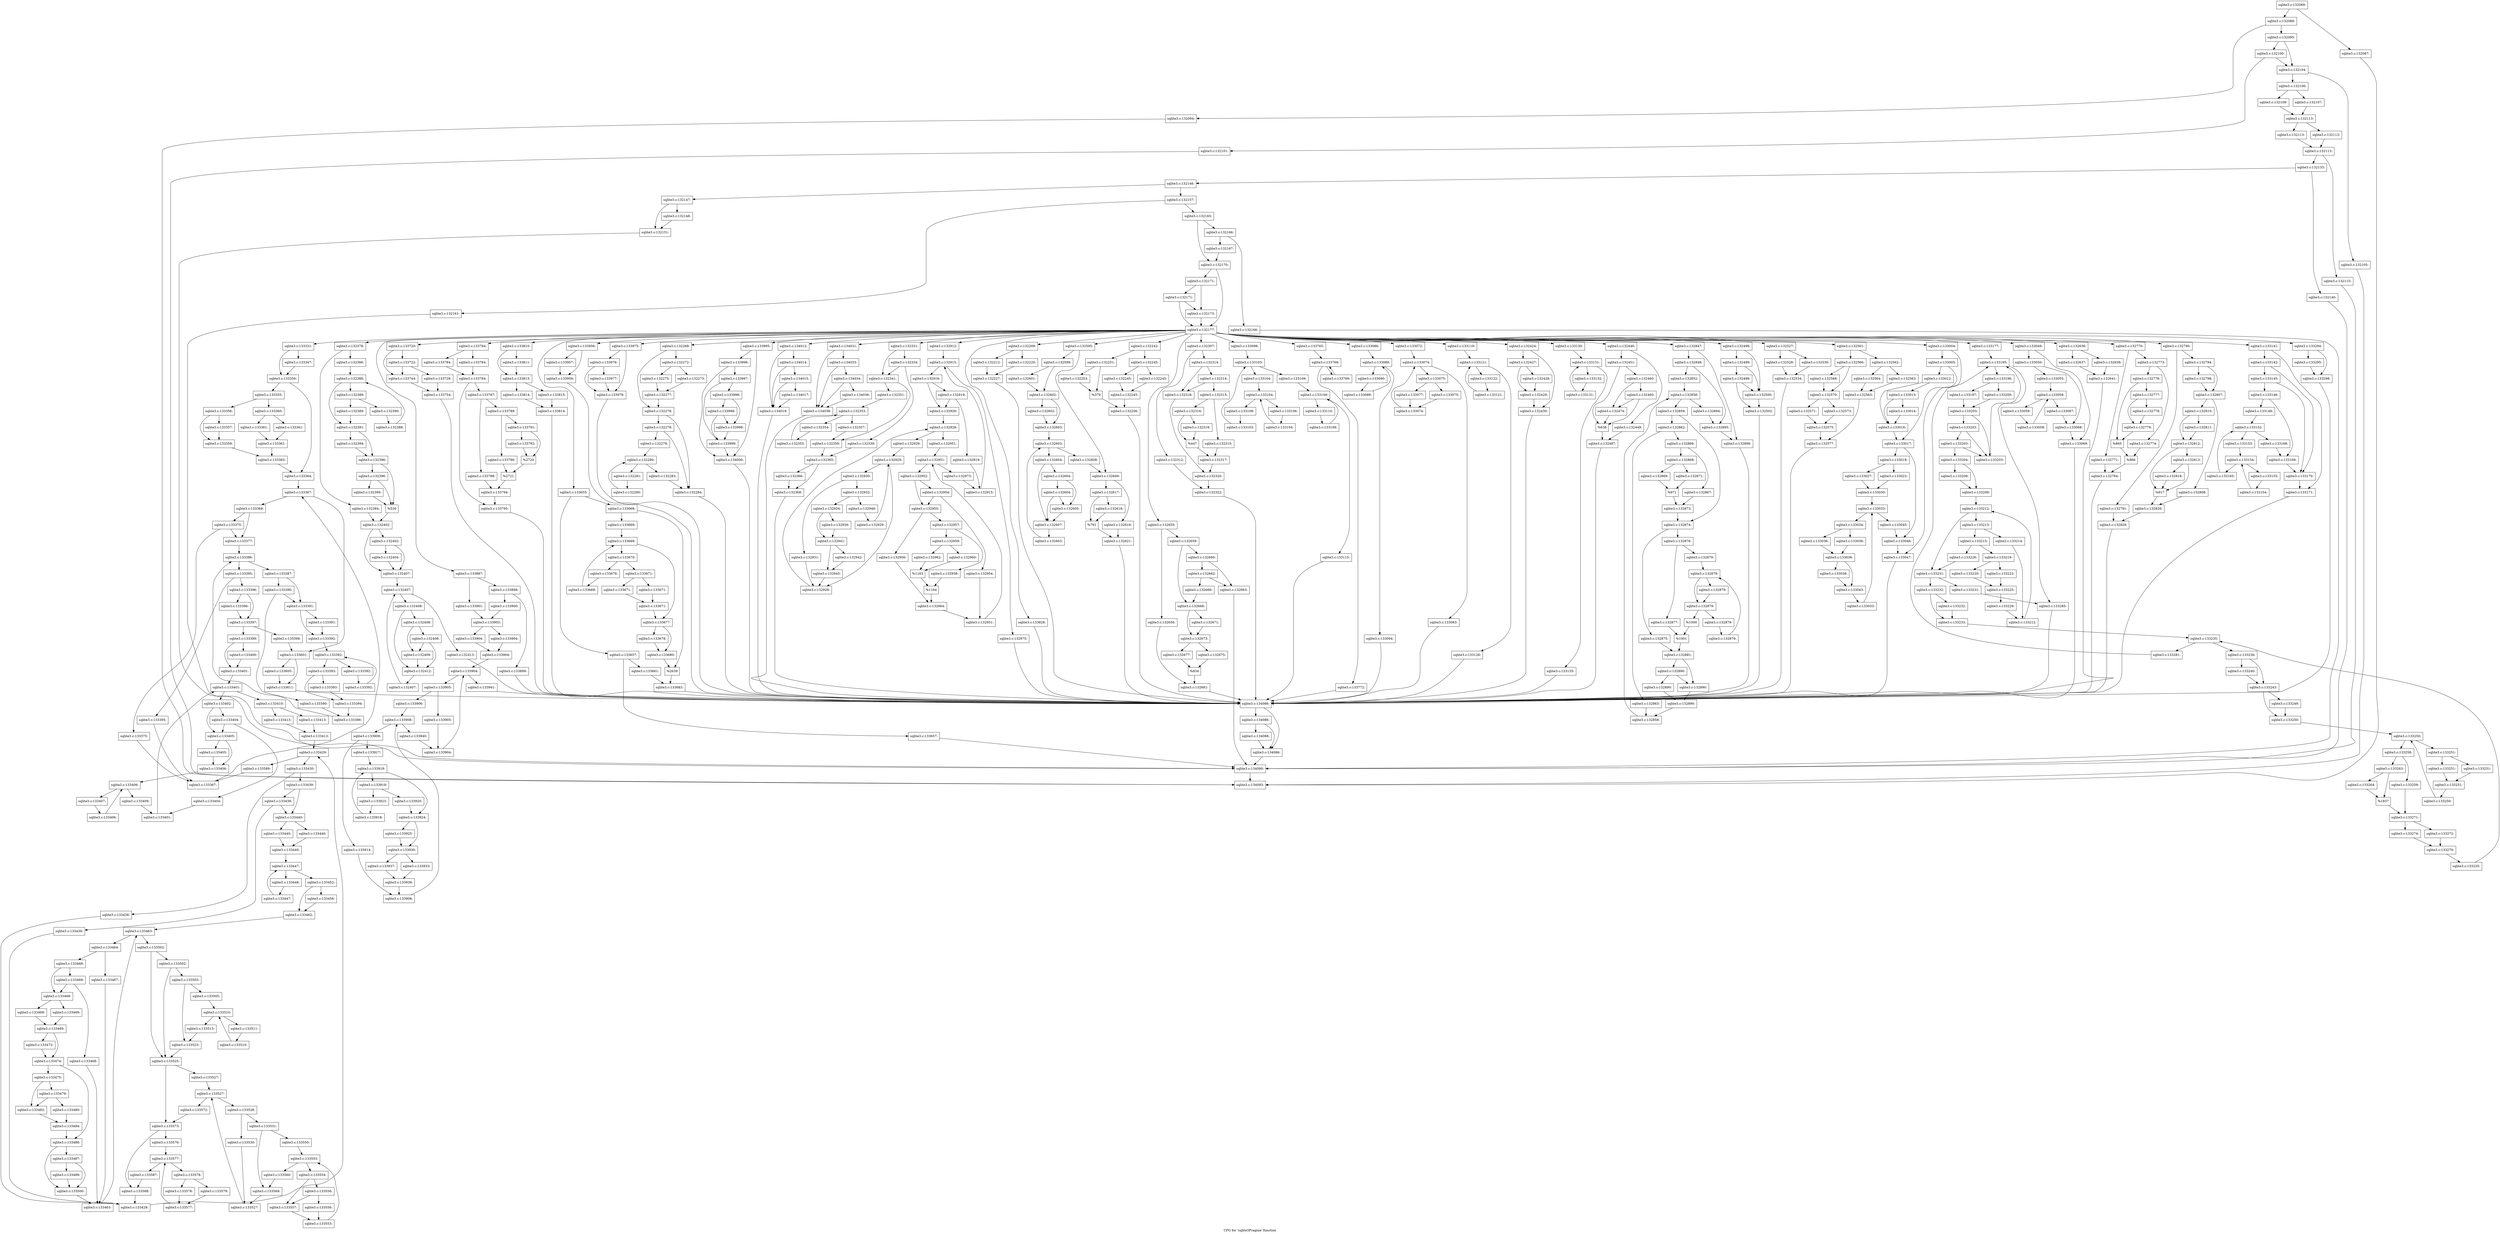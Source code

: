 digraph "CFG for 'sqlite3Pragma' function" {
	label="CFG for 'sqlite3Pragma' function";

	Node0x55c0fa0ffb80 [shape=record,label="{sqlite3.c:132069:}"];
	Node0x55c0fa0ffb80 -> Node0x55c0fa104610;
	Node0x55c0fa0ffb80 -> Node0x55c0fa104660;
	Node0x55c0fa104610 [shape=record,label="{sqlite3.c:132087:}"];
	Node0x55c0fa104610 -> Node0x55c0fa0f2440;
	Node0x55c0fa104660 [shape=record,label="{sqlite3.c:132088:}"];
	Node0x55c0fa104660 -> Node0x55c0f54480b0;
	Node0x55c0fa104660 -> Node0x55c0fa105150;
	Node0x55c0f54480b0 [shape=record,label="{sqlite3.c:132094:}"];
	Node0x55c0f54480b0 -> Node0x55c0fa0f2440;
	Node0x55c0fa105150 [shape=record,label="{sqlite3.c:132095:}"];
	Node0x55c0fa105150 -> Node0x55c0fa105e90;
	Node0x55c0fa105150 -> Node0x55c0fa105e40;
	Node0x55c0fa105e90 [shape=record,label="{sqlite3.c:132100:}"];
	Node0x55c0fa105e90 -> Node0x55c0fa105df0;
	Node0x55c0fa105e90 -> Node0x55c0fa105e40;
	Node0x55c0fa105df0 [shape=record,label="{sqlite3.c:132101:}"];
	Node0x55c0fa105df0 -> Node0x55c0fa0f2440;
	Node0x55c0fa105e40 [shape=record,label="{sqlite3.c:132104:}"];
	Node0x55c0fa105e40 -> Node0x55c0fa106900;
	Node0x55c0fa105e40 -> Node0x55c0fa1068b0;
	Node0x55c0fa1068b0 [shape=record,label="{sqlite3.c:132105:}"];
	Node0x55c0fa1068b0 -> Node0x55c0fa0f2440;
	Node0x55c0fa106900 [shape=record,label="{sqlite3.c:132106:}"];
	Node0x55c0fa106900 -> Node0x55c0fa106ca0;
	Node0x55c0fa106900 -> Node0x55c0fa106d40;
	Node0x55c0fa106ca0 [shape=record,label="{sqlite3.c:132107:}"];
	Node0x55c0fa106ca0 -> Node0x55c0fa106cf0;
	Node0x55c0fa106d40 [shape=record,label="{sqlite3.c:132109:}"];
	Node0x55c0fa106d40 -> Node0x55c0fa106cf0;
	Node0x55c0fa106cf0 [shape=record,label="{sqlite3.c:132113:}"];
	Node0x55c0fa106cf0 -> Node0x55c0fa107b60;
	Node0x55c0fa106cf0 -> Node0x55c0fa107bb0;
	Node0x55c0fa107b60 [shape=record,label="{sqlite3.c:132113:}"];
	Node0x55c0fa107b60 -> Node0x55c0fa107c00;
	Node0x55c0fa107bb0 [shape=record,label="{sqlite3.c:132113:}"];
	Node0x55c0fa107bb0 -> Node0x55c0fa107c00;
	Node0x55c0fa107c00 [shape=record,label="{sqlite3.c:132113:}"];
	Node0x55c0fa107c00 -> Node0x55c0fa1084b0;
	Node0x55c0fa107c00 -> Node0x55c0fa108500;
	Node0x55c0fa1084b0 [shape=record,label="{sqlite3.c:132115:}"];
	Node0x55c0fa1084b0 -> Node0x55c0fa108830;
	Node0x55c0fa108500 [shape=record,label="{sqlite3.c:132133:}"];
	Node0x55c0fa108500 -> Node0x55c0fa10a5f0;
	Node0x55c0fa108500 -> Node0x55c0fa10a640;
	Node0x55c0fa10a5f0 [shape=record,label="{sqlite3.c:132140:}"];
	Node0x55c0fa10a5f0 -> Node0x55c0fa108830;
	Node0x55c0fa10a640 [shape=record,label="{sqlite3.c:132146:}"];
	Node0x55c0fa10a640 -> Node0x55c0f635bcf0;
	Node0x55c0fa10a640 -> Node0x55c0fa10adf0;
	Node0x55c0f635bcf0 [shape=record,label="{sqlite3.c:132147:}"];
	Node0x55c0f635bcf0 -> Node0x55c0fa10bde0;
	Node0x55c0f635bcf0 -> Node0x55c0fa10be30;
	Node0x55c0fa10bde0 [shape=record,label="{sqlite3.c:132148:}"];
	Node0x55c0fa10bde0 -> Node0x55c0fa10be30;
	Node0x55c0fa10be30 [shape=record,label="{sqlite3.c:132151:}"];
	Node0x55c0fa10be30 -> Node0x55c0fa108830;
	Node0x55c0fa10adf0 [shape=record,label="{sqlite3.c:132157:}"];
	Node0x55c0fa10adf0 -> Node0x55c0fa10cfb0;
	Node0x55c0fa10adf0 -> Node0x55c0fa10d000;
	Node0x55c0fa10cfb0 [shape=record,label="{sqlite3.c:132161:}"];
	Node0x55c0fa10cfb0 -> Node0x55c0fa108830;
	Node0x55c0fa10d000 [shape=record,label="{sqlite3.c:132165:}"];
	Node0x55c0fa10d000 -> Node0x55c0fa10d4d0;
	Node0x55c0fa10d000 -> Node0x55c0fa10d520;
	Node0x55c0fa10d4d0 [shape=record,label="{sqlite3.c:132166:}"];
	Node0x55c0fa10d4d0 -> Node0x55c0fa10dc20;
	Node0x55c0fa10d4d0 -> Node0x55c0fa10dc70;
	Node0x55c0fa10dc20 [shape=record,label="{sqlite3.c:132166:}"];
	Node0x55c0fa10dc20 -> Node0x55c0fa108830;
	Node0x55c0fa10dc70 [shape=record,label="{sqlite3.c:132167:}"];
	Node0x55c0fa10dc70 -> Node0x55c0fa10d520;
	Node0x55c0fa10d520 [shape=record,label="{sqlite3.c:132170:}"];
	Node0x55c0fa10d520 -> Node0x55c0fa10e240;
	Node0x55c0fa10d520 -> Node0x55c0fa10e1f0;
	Node0x55c0fa10e240 [shape=record,label="{sqlite3.c:132171:}"];
	Node0x55c0fa10e240 -> Node0x55c0fa10e1a0;
	Node0x55c0fa10e240 -> Node0x55c0fa10e860;
	Node0x55c0fa10e860 [shape=record,label="{sqlite3.c:132171:}"];
	Node0x55c0fa10e860 -> Node0x55c0fa10e1a0;
	Node0x55c0fa10e860 -> Node0x55c0fa10e1f0;
	Node0x55c0fa10e1a0 [shape=record,label="{sqlite3.c:132173:}"];
	Node0x55c0fa10e1a0 -> Node0x55c0fa10e1f0;
	Node0x55c0fa10e1f0 [shape=record,label="{sqlite3.c:132177:}"];
	Node0x55c0fa10e1f0 -> Node0x55c0fa10fb70;
	Node0x55c0fa10e1f0 -> Node0x55c0fa10ff50;
	Node0x55c0fa10e1f0 -> Node0x55c0fa112e40;
	Node0x55c0fa10e1f0 -> Node0x55c0fa116420;
	Node0x55c0fa10e1f0 -> Node0x55c0f59e3c40;
	Node0x55c0fa10e1f0 -> Node0x55c0fa11dbb0;
	Node0x55c0fa10e1f0 -> Node0x55c0fa123110;
	Node0x55c0fa10e1f0 -> Node0x55c0fa1295d0;
	Node0x55c0fa10e1f0 -> Node0x55c0f58e68d0;
	Node0x55c0fa10e1f0 -> Node0x55c0fa131d70;
	Node0x55c0fa10e1f0 -> Node0x55c0fa134480;
	Node0x55c0fa10e1f0 -> Node0x55c0fa136180;
	Node0x55c0fa10e1f0 -> Node0x55c0f635bd40;
	Node0x55c0fa10e1f0 -> Node0x55c0fa140050;
	Node0x55c0fa10e1f0 -> Node0x55c0f635bba0;
	Node0x55c0fa10e1f0 -> Node0x55c0fa1448e0;
	Node0x55c0fa10e1f0 -> Node0x55c0fa147930;
	Node0x55c0fa10e1f0 -> Node0x55c0fa14c190;
	Node0x55c0fa10e1f0 -> Node0x55c0fa157880;
	Node0x55c0fa10e1f0 -> Node0x55c0f60c6cb0;
	Node0x55c0fa10e1f0 -> Node0x55c0fa16cdf0;
	Node0x55c0fa10e1f0 -> Node0x55c0fa171e30;
	Node0x55c0fa10e1f0 -> Node0x55c0fa174ff0;
	Node0x55c0fa10e1f0 -> Node0x55c0fa1775b0;
	Node0x55c0fa10e1f0 -> Node0x55c0fa17c280;
	Node0x55c0fa10e1f0 -> Node0x55c0fa17e0d0;
	Node0x55c0fa10e1f0 -> Node0x55c0fa17f540;
	Node0x55c0fa10e1f0 -> Node0x55c0f635bd90;
	Node0x55c0fa10e1f0 -> Node0x55c0fa19d4c0;
	Node0x55c0fa10e1f0 -> Node0x55c0f6210110;
	Node0x55c0fa10e1f0 -> Node0x55c0fa1dad10;
	Node0x55c0fa10e1f0 -> Node0x55c0fa1e19e0;
	Node0x55c0fa10e1f0 -> Node0x55c0f5448100;
	Node0x55c0fa10e1f0 -> Node0x55c0fa1e7fa0;
	Node0x55c0fa10e1f0 -> Node0x55c0fa1ec1d0;
	Node0x55c0fa10e1f0 -> Node0x55c0fa1eda70;
	Node0x55c0fa10e1f0 -> Node0x55c0fa1edda0;
	Node0x55c0fa10e1f0 -> Node0x55c0fa1fa0c0;
	Node0x55c0fa10e1f0 -> Node0x55c0fa1fb240;
	Node0x55c0fa10e1f0 -> Node0x55c0fa1fd2b0;
	Node0x55c0fa10e1f0 -> Node0x55c0fa1feb40;
	Node0x55c0fa10ff50 [shape=record,label="{sqlite3.c:132209:}"];
	Node0x55c0fa10ff50 -> Node0x55c0fa110d90;
	Node0x55c0fa10ff50 -> Node0x55c0fa110cf0;
	Node0x55c0fa110cf0 [shape=record,label="{sqlite3.c:132212:}"];
	Node0x55c0fa110cf0 -> Node0x55c0fa110d40;
	Node0x55c0fa110d90 [shape=record,label="{sqlite3.c:132220:}"];
	Node0x55c0fa110d90 -> Node0x55c0fa110d40;
	Node0x55c0fa110d40 [shape=record,label="{sqlite3.c:132227:}"];
	Node0x55c0fa110d40 -> Node0x55c0f635bc50;
	Node0x55c0fa112e40 [shape=record,label="{sqlite3.c:132242:}"];
	Node0x55c0fa112e40 -> Node0x55c0fa114340;
	Node0x55c0fa112e40 -> Node0x55c0fa1142a0;
	Node0x55c0fa1142a0 [shape=record,label="{sqlite3.c:132245:}"];
	Node0x55c0fa1142a0 -> Node0x55c0fa114900;
	Node0x55c0fa1142a0 -> Node0x55c0fa114950;
	Node0x55c0fa114900 [shape=record,label="{sqlite3.c:132245:}"];
	Node0x55c0fa114900 -> Node0x55c0fa1149a0;
	Node0x55c0fa114950 [shape=record,label="{sqlite3.c:132245:}"];
	Node0x55c0fa114950 -> Node0x55c0fa1149a0;
	Node0x55c0fa1149a0 [shape=record,label="{sqlite3.c:132245:}"];
	Node0x55c0fa1149a0 -> Node0x55c0fa1142f0;
	Node0x55c0fa114340 [shape=record,label="{sqlite3.c:132251:}"];
	Node0x55c0fa114340 -> Node0x55c0f635bca0;
	Node0x55c0fa114340 -> Node0x55c0fa1156b0;
	Node0x55c0f635bca0 [shape=record,label="{sqlite3.c:132253:}"];
	Node0x55c0f635bca0 -> Node0x55c0fa1156b0;
	Node0x55c0fa1156b0 [shape=record,label="{%379}"];
	Node0x55c0fa1156b0 -> Node0x55c0fa1142f0;
	Node0x55c0fa1142f0 [shape=record,label="{sqlite3.c:132256:}"];
	Node0x55c0fa1142f0 -> Node0x55c0f635bc50;
	Node0x55c0fa116420 [shape=record,label="{sqlite3.c:132268:}"];
	Node0x55c0fa116420 -> Node0x55c0fa116f90;
	Node0x55c0fa116420 -> Node0x55c0fa116fe0;
	Node0x55c0fa116f90 [shape=record,label="{sqlite3.c:132272:}"];
	Node0x55c0fa116f90 -> Node0x55c0fa117320;
	Node0x55c0fa116f90 -> Node0x55c0fa1173c0;
	Node0x55c0fa117320 [shape=record,label="{sqlite3.c:132273:}"];
	Node0x55c0fa117320 -> Node0x55c0fa117370;
	Node0x55c0fa1173c0 [shape=record,label="{sqlite3.c:132275:}"];
	Node0x55c0fa1173c0 -> Node0x55c0fa117370;
	Node0x55c0fa117370 [shape=record,label="{sqlite3.c:132277:}"];
	Node0x55c0fa117370 -> Node0x55c0fa116fe0;
	Node0x55c0fa116fe0 [shape=record,label="{sqlite3.c:132278:}"];
	Node0x55c0fa116fe0 -> Node0x55c0fa1181e0;
	Node0x55c0fa116fe0 -> Node0x55c0fa118190;
	Node0x55c0fa1181e0 [shape=record,label="{sqlite3.c:132278:}"];
	Node0x55c0fa1181e0 -> Node0x55c0fa118140;
	Node0x55c0fa1181e0 -> Node0x55c0fa118190;
	Node0x55c0fa118140 [shape=record,label="{sqlite3.c:132279:}"];
	Node0x55c0fa118140 -> Node0x55c0fa118d80;
	Node0x55c0fa118d80 [shape=record,label="{sqlite3.c:132280:}"];
	Node0x55c0fa118d80 -> Node0x55c0fa118fa0;
	Node0x55c0fa118d80 -> Node0x55c0fa118bd0;
	Node0x55c0fa118fa0 [shape=record,label="{sqlite3.c:132281:}"];
	Node0x55c0fa118fa0 -> Node0x55c0fa118f10;
	Node0x55c0fa118f10 [shape=record,label="{sqlite3.c:132280:}"];
	Node0x55c0fa118f10 -> Node0x55c0fa118d80;
	Node0x55c0fa118bd0 [shape=record,label="{sqlite3.c:132283:}"];
	Node0x55c0fa118bd0 -> Node0x55c0fa118190;
	Node0x55c0fa118190 [shape=record,label="{sqlite3.c:132284:}"];
	Node0x55c0fa118190 -> Node0x55c0f635bc50;
	Node0x55c0f59e3c40 [shape=record,label="{sqlite3.c:132307:}"];
	Node0x55c0f59e3c40 -> Node0x55c0fa11b630;
	Node0x55c0f59e3c40 -> Node0x55c0fa11b6d0;
	Node0x55c0fa11b630 [shape=record,label="{sqlite3.c:132312:}"];
	Node0x55c0fa11b630 -> Node0x55c0fa11b680;
	Node0x55c0fa11b6d0 [shape=record,label="{sqlite3.c:132314:}"];
	Node0x55c0fa11b6d0 -> Node0x55c0fa11c300;
	Node0x55c0fa11b6d0 -> Node0x55c0fa11c2b0;
	Node0x55c0fa11c300 [shape=record,label="{sqlite3.c:132314:}"];
	Node0x55c0fa11c300 -> Node0x55c0fa11c210;
	Node0x55c0fa11c300 -> Node0x55c0fa11c2b0;
	Node0x55c0fa11c210 [shape=record,label="{sqlite3.c:132315:}"];
	Node0x55c0fa11c210 -> Node0x55c0fa11ca70;
	Node0x55c0fa11c210 -> Node0x55c0fa11cb10;
	Node0x55c0fa11ca70 [shape=record,label="{sqlite3.c:132315:}"];
	Node0x55c0fa11ca70 -> Node0x55c0fa11cac0;
	Node0x55c0fa11cb10 [shape=record,label="{sqlite3.c:132316:}"];
	Node0x55c0fa11cb10 -> Node0x55c0fa11cf60;
	Node0x55c0fa11cb10 -> Node0x55c0fa11cfb0;
	Node0x55c0fa11cf60 [shape=record,label="{sqlite3.c:132316:}"];
	Node0x55c0fa11cf60 -> Node0x55c0fa11cfb0;
	Node0x55c0fa11cfb0 [shape=record,label="{%447}"];
	Node0x55c0fa11cfb0 -> Node0x55c0fa11cac0;
	Node0x55c0fa11cac0 [shape=record,label="{sqlite3.c:132317:}"];
	Node0x55c0fa11cac0 -> Node0x55c0fa11c260;
	Node0x55c0fa11c2b0 [shape=record,label="{sqlite3.c:132318:}"];
	Node0x55c0fa11c2b0 -> Node0x55c0fa11c260;
	Node0x55c0fa11c260 [shape=record,label="{sqlite3.c:132320:}"];
	Node0x55c0fa11c260 -> Node0x55c0fa11b680;
	Node0x55c0fa11b680 [shape=record,label="{sqlite3.c:132322:}"];
	Node0x55c0fa11b680 -> Node0x55c0f635bc50;
	Node0x55c0fa11dbb0 [shape=record,label="{sqlite3.c:132331:}"];
	Node0x55c0fa11dbb0 -> Node0x55c0fa11f210;
	Node0x55c0fa11dbb0 -> Node0x55c0fa11f1c0;
	Node0x55c0fa11f210 [shape=record,label="{sqlite3.c:132334:}"];
	Node0x55c0fa11f210 -> Node0x55c0f635ba60;
	Node0x55c0fa11f210 -> Node0x55c0fa11f1c0;
	Node0x55c0f635ba60 [shape=record,label="{sqlite3.c:132339:}"];
	Node0x55c0f635ba60 -> Node0x55c0fa11ef90;
	Node0x55c0fa11f1c0 [shape=record,label="{sqlite3.c:132341:}"];
	Node0x55c0fa11f1c0 -> Node0x55c0fa11fd90;
	Node0x55c0fa11f1c0 -> Node0x55c0fa11fde0;
	Node0x55c0fa11fd90 [shape=record,label="{sqlite3.c:132351:}"];
	Node0x55c0fa11fd90 -> Node0x55c0fa1205f0;
	Node0x55c0fa1205f0 [shape=record,label="{sqlite3.c:132353:}"];
	Node0x55c0fa1205f0 -> Node0x55c0fa1207a0;
	Node0x55c0fa1205f0 -> Node0x55c0fa120440;
	Node0x55c0fa1207a0 [shape=record,label="{sqlite3.c:132354:}"];
	Node0x55c0fa1207a0 -> Node0x55c0fa120710;
	Node0x55c0fa120710 [shape=record,label="{sqlite3.c:132353:}"];
	Node0x55c0fa120710 -> Node0x55c0fa1205f0;
	Node0x55c0fa120440 [shape=record,label="{sqlite3.c:132357:}"];
	Node0x55c0fa120440 -> Node0x55c0fa11fde0;
	Node0x55c0fa11fde0 [shape=record,label="{sqlite3.c:132359:}"];
	Node0x55c0fa11fde0 -> Node0x55c0fa11ef90;
	Node0x55c0fa11ef90 [shape=record,label="{sqlite3.c:132365:}"];
	Node0x55c0fa11ef90 -> Node0x55c0f58e62f0;
	Node0x55c0fa11ef90 -> Node0x55c0fa121a00;
	Node0x55c0f58e62f0 [shape=record,label="{sqlite3.c:132366:}"];
	Node0x55c0f58e62f0 -> Node0x55c0fa121a00;
	Node0x55c0fa121a00 [shape=record,label="{sqlite3.c:132368:}"];
	Node0x55c0fa121a00 -> Node0x55c0f635bc50;
	Node0x55c0fa123110 [shape=record,label="{sqlite3.c:132378:}"];
	Node0x55c0fa123110 -> Node0x55c0fa123850;
	Node0x55c0fa123110 -> Node0x55c0fa1238f0;
	Node0x55c0fa123850 [shape=record,label="{sqlite3.c:132384:}"];
	Node0x55c0fa123850 -> Node0x55c0fa1238a0;
	Node0x55c0fa1238f0 [shape=record,label="{sqlite3.c:132386:}"];
	Node0x55c0fa1238f0 -> Node0x55c0fa124810;
	Node0x55c0fa124810 [shape=record,label="{sqlite3.c:132388:}"];
	Node0x55c0fa124810 -> Node0x55c0fa124a30;
	Node0x55c0fa124810 -> Node0x55c0fa124660;
	Node0x55c0fa124a30 [shape=record,label="{sqlite3.c:132389:}"];
	Node0x55c0fa124a30 -> Node0x55c0fa125030;
	Node0x55c0fa124a30 -> Node0x55c0fa125080;
	Node0x55c0fa125030 [shape=record,label="{sqlite3.c:132389:}"];
	Node0x55c0fa125030 -> Node0x55c0fa124660;
	Node0x55c0fa125080 [shape=record,label="{sqlite3.c:132390:}"];
	Node0x55c0fa125080 -> Node0x55c0fa1249a0;
	Node0x55c0fa1249a0 [shape=record,label="{sqlite3.c:132388:}"];
	Node0x55c0fa1249a0 -> Node0x55c0fa124810;
	Node0x55c0fa124660 [shape=record,label="{sqlite3.c:132391:}"];
	Node0x55c0fa124660 -> Node0x55c0fa125ad0;
	Node0x55c0fa124660 -> Node0x55c0fa125a80;
	Node0x55c0fa125a80 [shape=record,label="{sqlite3.c:132394:}"];
	Node0x55c0fa125a80 -> Node0x55c0fa125ad0;
	Node0x55c0fa125ad0 [shape=record,label="{sqlite3.c:132396:}"];
	Node0x55c0fa125ad0 -> Node0x55c0fa126060;
	Node0x55c0fa125ad0 -> Node0x55c0fa126010;
	Node0x55c0fa126060 [shape=record,label="{sqlite3.c:132396:}"];
	Node0x55c0fa126060 -> Node0x55c0fa125fc0;
	Node0x55c0fa126060 -> Node0x55c0fa126010;
	Node0x55c0fa125fc0 [shape=record,label="{sqlite3.c:132399:}"];
	Node0x55c0fa125fc0 -> Node0x55c0fa126010;
	Node0x55c0fa126010 [shape=record,label="{%530}"];
	Node0x55c0fa126010 -> Node0x55c0fa1238a0;
	Node0x55c0fa1238a0 [shape=record,label="{sqlite3.c:132402:}"];
	Node0x55c0fa1238a0 -> Node0x55c0fa126cb0;
	Node0x55c0fa1238a0 -> Node0x55c0fa126c60;
	Node0x55c0fa126cb0 [shape=record,label="{sqlite3.c:132402:}"];
	Node0x55c0fa126cb0 -> Node0x55c0fa126c10;
	Node0x55c0fa126cb0 -> Node0x55c0fa126c60;
	Node0x55c0fa126c10 [shape=record,label="{sqlite3.c:132404:}"];
	Node0x55c0fa126c10 -> Node0x55c0fa126c60;
	Node0x55c0fa126c60 [shape=record,label="{sqlite3.c:132407:}"];
	Node0x55c0fa126c60 -> Node0x55c0fa127cc0;
	Node0x55c0fa127cc0 [shape=record,label="{sqlite3.c:132407:}"];
	Node0x55c0fa127cc0 -> Node0x55c0fa127ee0;
	Node0x55c0fa127cc0 -> Node0x55c0fa127850;
	Node0x55c0fa127ee0 [shape=record,label="{sqlite3.c:132408:}"];
	Node0x55c0fa127ee0 -> Node0x55c0fa128390;
	Node0x55c0fa127ee0 -> Node0x55c0fa128340;
	Node0x55c0fa128390 [shape=record,label="{sqlite3.c:132408:}"];
	Node0x55c0fa128390 -> Node0x55c0fa1282f0;
	Node0x55c0fa128390 -> Node0x55c0fa1289f0;
	Node0x55c0fa1289f0 [shape=record,label="{sqlite3.c:132408:}"];
	Node0x55c0fa1289f0 -> Node0x55c0fa1282f0;
	Node0x55c0fa1289f0 -> Node0x55c0fa128340;
	Node0x55c0fa1282f0 [shape=record,label="{sqlite3.c:132409:}"];
	Node0x55c0fa1282f0 -> Node0x55c0fa128340;
	Node0x55c0fa128340 [shape=record,label="{sqlite3.c:132412:}"];
	Node0x55c0fa128340 -> Node0x55c0fa127e50;
	Node0x55c0fa127e50 [shape=record,label="{sqlite3.c:132407:}"];
	Node0x55c0fa127e50 -> Node0x55c0fa127cc0;
	Node0x55c0fa127850 [shape=record,label="{sqlite3.c:132413:}"];
	Node0x55c0fa127850 -> Node0x55c0f635bc50;
	Node0x55c0fa1295d0 [shape=record,label="{sqlite3.c:132424:}"];
	Node0x55c0fa1295d0 -> Node0x55c0fa12a920;
	Node0x55c0fa1295d0 -> Node0x55c0fa12a970;
	Node0x55c0fa12a920 [shape=record,label="{sqlite3.c:132427:}"];
	Node0x55c0fa12a920 -> Node0x55c0fa12aea0;
	Node0x55c0fa12a920 -> Node0x55c0fa12aef0;
	Node0x55c0fa12aea0 [shape=record,label="{sqlite3.c:132428:}"];
	Node0x55c0fa12aea0 -> Node0x55c0fa12aef0;
	Node0x55c0fa12aef0 [shape=record,label="{sqlite3.c:132429:}"];
	Node0x55c0fa12aef0 -> Node0x55c0fa12a970;
	Node0x55c0fa12a970 [shape=record,label="{sqlite3.c:132430:}"];
	Node0x55c0fa12a970 -> Node0x55c0f635bc50;
	Node0x55c0f58e68d0 [shape=record,label="{sqlite3.c:132446:}"];
	Node0x55c0f58e68d0 -> Node0x55c0fa12d5c0;
	Node0x55c0f58e68d0 -> Node0x55c0fa12d520;
	Node0x55c0fa12d520 [shape=record,label="{sqlite3.c:132449:}"];
	Node0x55c0fa12d520 -> Node0x55c0fa12d570;
	Node0x55c0fa12d5c0 [shape=record,label="{sqlite3.c:132451:}"];
	Node0x55c0fa12d5c0 -> Node0x55c0fa12eae0;
	Node0x55c0fa12d5c0 -> Node0x55c0fa12e490;
	Node0x55c0fa12eae0 [shape=record,label="{sqlite3.c:132460:}"];
	Node0x55c0fa12eae0 -> Node0x55c0f635bab0;
	Node0x55c0fa12eae0 -> Node0x55c0fa12ed30;
	Node0x55c0fa12ed30 [shape=record,label="{sqlite3.c:132460:}"];
	Node0x55c0fa12ed30 -> Node0x55c0f635bab0;
	Node0x55c0fa12ed30 -> Node0x55c0fa12e490;
	Node0x55c0f635bab0 [shape=record,label="{sqlite3.c:132474:}"];
	Node0x55c0f635bab0 -> Node0x55c0fa12e490;
	Node0x55c0fa12e490 [shape=record,label="{%638}"];
	Node0x55c0fa12e490 -> Node0x55c0fa12d570;
	Node0x55c0fa12d570 [shape=record,label="{sqlite3.c:132487:}"];
	Node0x55c0fa12d570 -> Node0x55c0f635bc50;
	Node0x55c0fa131d70 [shape=record,label="{sqlite3.c:132498:}"];
	Node0x55c0fa131d70 -> Node0x55c0fa132540;
	Node0x55c0fa131d70 -> Node0x55c0fa132660;
	Node0x55c0fa132660 [shape=record,label="{sqlite3.c:132499:}"];
	Node0x55c0fa132660 -> Node0x55c0fa1325e0;
	Node0x55c0fa132660 -> Node0x55c0fa132540;
	Node0x55c0fa1325e0 [shape=record,label="{sqlite3.c:132499:}"];
	Node0x55c0fa1325e0 -> Node0x55c0fa132540;
	Node0x55c0fa1325e0 -> Node0x55c0fa132590;
	Node0x55c0fa132540 [shape=record,label="{sqlite3.c:132500:}"];
	Node0x55c0fa132540 -> Node0x55c0fa132590;
	Node0x55c0fa132590 [shape=record,label="{sqlite3.c:132502:}"];
	Node0x55c0fa132590 -> Node0x55c0f635bc50;
	Node0x55c0fa134480 [shape=record,label="{sqlite3.c:132527:}"];
	Node0x55c0fa134480 -> Node0x55c0fa1346b0;
	Node0x55c0fa134480 -> Node0x55c0fa134610;
	Node0x55c0fa134610 [shape=record,label="{sqlite3.c:132528:}"];
	Node0x55c0fa134610 -> Node0x55c0fa134660;
	Node0x55c0fa1346b0 [shape=record,label="{sqlite3.c:132530:}"];
	Node0x55c0fa1346b0 -> Node0x55c0fa134660;
	Node0x55c0fa134660 [shape=record,label="{sqlite3.c:132534:}"];
	Node0x55c0fa134660 -> Node0x55c0f635bc50;
	Node0x55c0fa136180 [shape=record,label="{sqlite3.c:132561:}"];
	Node0x55c0fa136180 -> Node0x55c0fa136c00;
	Node0x55c0fa136180 -> Node0x55c0fa136b60;
	Node0x55c0fa136b60 [shape=record,label="{sqlite3.c:132562:}"];
	Node0x55c0fa136b60 -> Node0x55c0fa136fa0;
	Node0x55c0fa136b60 -> Node0x55c0fa136ff0;
	Node0x55c0fa136fa0 [shape=record,label="{sqlite3.c:132563:}"];
	Node0x55c0fa136fa0 -> Node0x55c0fa137040;
	Node0x55c0fa136ff0 [shape=record,label="{sqlite3.c:132564:}"];
	Node0x55c0fa136ff0 -> Node0x55c0fa137040;
	Node0x55c0fa137040 [shape=record,label="{sqlite3.c:132563:}"];
	Node0x55c0fa137040 -> Node0x55c0fa136bb0;
	Node0x55c0fa136c00 [shape=record,label="{sqlite3.c:132566:}"];
	Node0x55c0fa136c00 -> Node0x55c0fa1380c0;
	Node0x55c0fa136c00 -> Node0x55c0fa138110;
	Node0x55c0fa1380c0 [shape=record,label="{sqlite3.c:132568:}"];
	Node0x55c0fa1380c0 -> Node0x55c0fa138110;
	Node0x55c0fa138110 [shape=record,label="{sqlite3.c:132570:}"];
	Node0x55c0fa138110 -> Node0x55c0fa138a60;
	Node0x55c0fa138110 -> Node0x55c0fa138b00;
	Node0x55c0fa138a60 [shape=record,label="{sqlite3.c:132571:}"];
	Node0x55c0fa138a60 -> Node0x55c0fa138ab0;
	Node0x55c0fa138b00 [shape=record,label="{sqlite3.c:132573:}"];
	Node0x55c0fa138b00 -> Node0x55c0fa138ab0;
	Node0x55c0fa138ab0 [shape=record,label="{sqlite3.c:132575:}"];
	Node0x55c0fa138ab0 -> Node0x55c0fa136bb0;
	Node0x55c0fa136bb0 [shape=record,label="{sqlite3.c:132577:}"];
	Node0x55c0fa136bb0 -> Node0x55c0f635bc50;
	Node0x55c0f635bd40 [shape=record,label="{sqlite3.c:132595:}"];
	Node0x55c0f635bd40 -> Node0x55c0fa0fd3c0;
	Node0x55c0f635bd40 -> Node0x55c0fa0fd410;
	Node0x55c0fa0fd3c0 [shape=record,label="{sqlite3.c:132599:}"];
	Node0x55c0fa0fd3c0 -> Node0x55c0fa13b220;
	Node0x55c0fa0fd3c0 -> Node0x55c0fa13b270;
	Node0x55c0fa13b220 [shape=record,label="{sqlite3.c:132601:}"];
	Node0x55c0fa13b220 -> Node0x55c0fa13b270;
	Node0x55c0fa13b270 [shape=record,label="{sqlite3.c:132602:}"];
	Node0x55c0fa13b270 -> Node0x55c0fa13b7d0;
	Node0x55c0fa13b270 -> Node0x55c0fa13b820;
	Node0x55c0fa13b7d0 [shape=record,label="{sqlite3.c:132602:}"];
	Node0x55c0fa13b7d0 -> Node0x55c0fa13b820;
	Node0x55c0fa13b820 [shape=record,label="{sqlite3.c:132603:}"];
	Node0x55c0fa13b820 -> Node0x55c0fa13c440;
	Node0x55c0fa13c440 [shape=record,label="{sqlite3.c:132603:}"];
	Node0x55c0fa13c440 -> Node0x55c0fa13c660;
	Node0x55c0fa13c440 -> Node0x55c0fa13bfd0;
	Node0x55c0fa13c660 [shape=record,label="{sqlite3.c:132604:}"];
	Node0x55c0fa13c660 -> Node0x55c0fa13cb10;
	Node0x55c0fa13c660 -> Node0x55c0fa13cac0;
	Node0x55c0fa13cb10 [shape=record,label="{sqlite3.c:132604:}"];
	Node0x55c0fa13cb10 -> Node0x55c0fa13ca70;
	Node0x55c0fa13cb10 -> Node0x55c0fa13d170;
	Node0x55c0fa13d170 [shape=record,label="{sqlite3.c:132604:}"];
	Node0x55c0fa13d170 -> Node0x55c0fa13ca70;
	Node0x55c0fa13d170 -> Node0x55c0fa13cac0;
	Node0x55c0fa13ca70 [shape=record,label="{sqlite3.c:132605:}"];
	Node0x55c0fa13ca70 -> Node0x55c0fa13cac0;
	Node0x55c0fa13cac0 [shape=record,label="{sqlite3.c:132607:}"];
	Node0x55c0fa13cac0 -> Node0x55c0fa13c5d0;
	Node0x55c0fa13c5d0 [shape=record,label="{sqlite3.c:132603:}"];
	Node0x55c0fa13c5d0 -> Node0x55c0fa13c440;
	Node0x55c0fa13bfd0 [shape=record,label="{sqlite3.c:132608:}"];
	Node0x55c0fa13bfd0 -> Node0x55c0fa0fd410;
	Node0x55c0fa0fd410 [shape=record,label="{sqlite3.c:132609:}"];
	Node0x55c0fa0fd410 -> Node0x55c0f59e3a60;
	Node0x55c0fa0fd410 -> Node0x55c0fa13ed80;
	Node0x55c0f59e3a60 [shape=record,label="{sqlite3.c:132616:}"];
	Node0x55c0f59e3a60 -> Node0x55c0fa13e010;
	Node0x55c0fa13ed80 [shape=record,label="{sqlite3.c:132617:}"];
	Node0x55c0fa13ed80 -> Node0x55c0fa13f420;
	Node0x55c0fa13ed80 -> Node0x55c0fa13f470;
	Node0x55c0fa13f420 [shape=record,label="{sqlite3.c:132618:}"];
	Node0x55c0fa13f420 -> Node0x55c0fa13f470;
	Node0x55c0fa13f470 [shape=record,label="{%791}"];
	Node0x55c0fa13f470 -> Node0x55c0fa13e010;
	Node0x55c0fa13e010 [shape=record,label="{sqlite3.c:132621:}"];
	Node0x55c0fa13e010 -> Node0x55c0f635bc50;
	Node0x55c0fa140050 [shape=record,label="{sqlite3.c:132636:}"];
	Node0x55c0fa140050 -> Node0x55c0fa140250;
	Node0x55c0fa140050 -> Node0x55c0fa1401b0;
	Node0x55c0fa1401b0 [shape=record,label="{sqlite3.c:132637:}"];
	Node0x55c0fa1401b0 -> Node0x55c0fa140200;
	Node0x55c0fa140250 [shape=record,label="{sqlite3.c:132639:}"];
	Node0x55c0fa140250 -> Node0x55c0fa140200;
	Node0x55c0fa140200 [shape=record,label="{sqlite3.c:132641:}"];
	Node0x55c0fa140200 -> Node0x55c0f635bc50;
	Node0x55c0f635bba0 [shape=record,label="{sqlite3.c:132655:}"];
	Node0x55c0f635bba0 -> Node0x55c0fa141550;
	Node0x55c0f635bba0 -> Node0x55c0fa1410f0;
	Node0x55c0fa1410f0 [shape=record,label="{sqlite3.c:132656:}"];
	Node0x55c0fa1410f0 -> Node0x55c0fa141500;
	Node0x55c0fa141550 [shape=record,label="{sqlite3.c:132659:}"];
	Node0x55c0fa141550 -> Node0x55c0fa1419b0;
	Node0x55c0fa141550 -> Node0x55c0fa141a00;
	Node0x55c0fa1419b0 [shape=record,label="{sqlite3.c:132660:}"];
	Node0x55c0fa1419b0 -> Node0x55c0fa142490;
	Node0x55c0fa1419b0 -> Node0x55c0fa142530;
	Node0x55c0fa142530 [shape=record,label="{sqlite3.c:132662:}"];
	Node0x55c0fa142530 -> Node0x55c0fa142490;
	Node0x55c0fa142530 -> Node0x55c0fa1424e0;
	Node0x55c0fa142490 [shape=record,label="{sqlite3.c:132663:}"];
	Node0x55c0fa142490 -> Node0x55c0fa108830;
	Node0x55c0fa1424e0 [shape=record,label="{sqlite3.c:132666:}"];
	Node0x55c0fa1424e0 -> Node0x55c0fa141a00;
	Node0x55c0fa141a00 [shape=record,label="{sqlite3.c:132668:}"];
	Node0x55c0fa141a00 -> Node0x55c0fa143090;
	Node0x55c0fa141a00 -> Node0x55c0fa1430e0;
	Node0x55c0fa143090 [shape=record,label="{sqlite3.c:132671:}"];
	Node0x55c0fa143090 -> Node0x55c0fa1430e0;
	Node0x55c0fa1430e0 [shape=record,label="{sqlite3.c:132673:}"];
	Node0x55c0fa1430e0 -> Node0x55c0f635bb50;
	Node0x55c0fa1430e0 -> Node0x55c0fa144060;
	Node0x55c0f635bb50 [shape=record,label="{sqlite3.c:132675:}"];
	Node0x55c0f635bb50 -> Node0x55c0fa143c70;
	Node0x55c0fa144060 [shape=record,label="{sqlite3.c:132677:}"];
	Node0x55c0fa144060 -> Node0x55c0fa143c70;
	Node0x55c0fa143c70 [shape=record,label="{%834}"];
	Node0x55c0fa143c70 -> Node0x55c0fa141500;
	Node0x55c0fa141500 [shape=record,label="{sqlite3.c:132681:}"];
	Node0x55c0fa141500 -> Node0x55c0f635bc50;
	Node0x55c0fa1448e0 [shape=record,label="{sqlite3.c:132770:}"];
	Node0x55c0fa1448e0 -> Node0x55c0fa144ae0;
	Node0x55c0fa1448e0 -> Node0x55c0fa144a40;
	Node0x55c0fa144a40 [shape=record,label="{sqlite3.c:132771:}"];
	Node0x55c0fa144a40 -> Node0x55c0fa144a90;
	Node0x55c0fa144ae0 [shape=record,label="{sqlite3.c:132773:}"];
	Node0x55c0fa144ae0 -> Node0x55c0fa145410;
	Node0x55c0fa144ae0 -> Node0x55c0fa145370;
	Node0x55c0fa145370 [shape=record,label="{sqlite3.c:132774:}"];
	Node0x55c0fa145370 -> Node0x55c0fa1453c0;
	Node0x55c0fa145410 [shape=record,label="{sqlite3.c:132776:}"];
	Node0x55c0fa145410 -> Node0x55c0fa145c80;
	Node0x55c0fa145410 -> Node0x55c0fa145cd0;
	Node0x55c0fa145c80 [shape=record,label="{sqlite3.c:132777:}"];
	Node0x55c0fa145c80 -> Node0x55c0f6335470;
	Node0x55c0fa145c80 -> Node0x55c0fa146ac0;
	Node0x55c0f6335470 [shape=record,label="{sqlite3.c:132778:}"];
	Node0x55c0f6335470 -> Node0x55c0fa146ac0;
	Node0x55c0fa146ac0 [shape=record,label="{sqlite3.c:132779:}"];
	Node0x55c0fa146ac0 -> Node0x55c0fa145cd0;
	Node0x55c0fa145cd0 [shape=record,label="{%865}"];
	Node0x55c0fa145cd0 -> Node0x55c0fa1453c0;
	Node0x55c0fa1453c0 [shape=record,label="{%866}"];
	Node0x55c0fa1453c0 -> Node0x55c0fa144a90;
	Node0x55c0fa144a90 [shape=record,label="{sqlite3.c:132784:}"];
	Node0x55c0fa144a90 -> Node0x55c0f635bc50;
	Node0x55c0fa147930 [shape=record,label="{sqlite3.c:132790:}"];
	Node0x55c0fa147930 -> Node0x55c0fa147a90;
	Node0x55c0fa147930 -> Node0x55c0fa147b30;
	Node0x55c0fa147a90 [shape=record,label="{sqlite3.c:132791:}"];
	Node0x55c0fa147a90 -> Node0x55c0fa147ae0;
	Node0x55c0fa147b30 [shape=record,label="{sqlite3.c:132794:}"];
	Node0x55c0fa147b30 -> Node0x55c0fa149010;
	Node0x55c0fa147b30 -> Node0x55c0fa149060;
	Node0x55c0fa149010 [shape=record,label="{sqlite3.c:132798:}"];
	Node0x55c0fa149010 -> Node0x55c0fa149060;
	Node0x55c0fa149060 [shape=record,label="{sqlite3.c:132807:}"];
	Node0x55c0fa149060 -> Node0x55c0fa149980;
	Node0x55c0fa149060 -> Node0x55c0fa149a20;
	Node0x55c0fa149980 [shape=record,label="{sqlite3.c:132808:}"];
	Node0x55c0fa149980 -> Node0x55c0fa1499d0;
	Node0x55c0fa149a20 [shape=record,label="{sqlite3.c:132810:}"];
	Node0x55c0fa149a20 -> Node0x55c0fa14a860;
	Node0x55c0fa149a20 -> Node0x55c0fa14a8b0;
	Node0x55c0fa14a860 [shape=record,label="{sqlite3.c:132811:}"];
	Node0x55c0fa14a860 -> Node0x55c0fa14a8b0;
	Node0x55c0fa14a8b0 [shape=record,label="{sqlite3.c:132812:}"];
	Node0x55c0fa14a8b0 -> Node0x55c0fa14afa0;
	Node0x55c0fa14a8b0 -> Node0x55c0fa14af50;
	Node0x55c0fa14afa0 [shape=record,label="{sqlite3.c:132813:}"];
	Node0x55c0fa14afa0 -> Node0x55c0fa14af00;
	Node0x55c0fa14afa0 -> Node0x55c0fa14af50;
	Node0x55c0fa14af00 [shape=record,label="{sqlite3.c:132818:}"];
	Node0x55c0fa14af00 -> Node0x55c0fa14af50;
	Node0x55c0fa14af50 [shape=record,label="{%917}"];
	Node0x55c0fa14af50 -> Node0x55c0fa1499d0;
	Node0x55c0fa1499d0 [shape=record,label="{sqlite3.c:132826:}"];
	Node0x55c0fa1499d0 -> Node0x55c0fa147ae0;
	Node0x55c0fa147ae0 [shape=record,label="{sqlite3.c:132829:}"];
	Node0x55c0fa147ae0 -> Node0x55c0f635bc50;
	Node0x55c0fa14c190 [shape=record,label="{sqlite3.c:132847:}"];
	Node0x55c0fa14c190 -> Node0x55c0fa14c280;
	Node0x55c0fa14c190 -> Node0x55c0fa14c2d0;
	Node0x55c0fa14c280 [shape=record,label="{sqlite3.c:132848:}"];
	Node0x55c0fa14c280 -> Node0x55c0fa14cf60;
	Node0x55c0fa14c280 -> Node0x55c0fa14cfb0;
	Node0x55c0fa14cf60 [shape=record,label="{sqlite3.c:132852:}"];
	Node0x55c0fa14cf60 -> Node0x55c0fa14ed40;
	Node0x55c0fa14ed40 [shape=record,label="{sqlite3.c:132858:}"];
	Node0x55c0fa14ed40 -> Node0x55c0fa14ef60;
	Node0x55c0fa14ed40 -> Node0x55c0fa14e870;
	Node0x55c0fa14ef60 [shape=record,label="{sqlite3.c:132859:}"];
	Node0x55c0fa14ef60 -> Node0x55c0fa14fbe0;
	Node0x55c0fa14ef60 -> Node0x55c0fa14fc30;
	Node0x55c0fa14fbe0 [shape=record,label="{sqlite3.c:132862:}"];
	Node0x55c0fa14fbe0 -> Node0x55c0fa150230;
	Node0x55c0fa14fbe0 -> Node0x55c0fa150280;
	Node0x55c0fa150230 [shape=record,label="{sqlite3.c:132863:}"];
	Node0x55c0fa150230 -> Node0x55c0fa14eed0;
	Node0x55c0fa150280 [shape=record,label="{sqlite3.c:132866:}"];
	Node0x55c0fa150280 -> Node0x55c0fa150aa0;
	Node0x55c0fa150280 -> Node0x55c0fa150b40;
	Node0x55c0fa150aa0 [shape=record,label="{sqlite3.c:132867:}"];
	Node0x55c0fa150aa0 -> Node0x55c0fa150af0;
	Node0x55c0fa150b40 [shape=record,label="{sqlite3.c:132868:}"];
	Node0x55c0fa150b40 -> Node0x55c0fa151330;
	Node0x55c0fa150b40 -> Node0x55c0fa1513d0;
	Node0x55c0fa151330 [shape=record,label="{sqlite3.c:132869:}"];
	Node0x55c0fa151330 -> Node0x55c0fa151380;
	Node0x55c0fa1513d0 [shape=record,label="{sqlite3.c:132871:}"];
	Node0x55c0fa1513d0 -> Node0x55c0fa151380;
	Node0x55c0fa151380 [shape=record,label="{%971}"];
	Node0x55c0fa151380 -> Node0x55c0fa150af0;
	Node0x55c0fa150af0 [shape=record,label="{sqlite3.c:132873:}"];
	Node0x55c0fa150af0 -> Node0x55c0fa14fc30;
	Node0x55c0fa14fc30 [shape=record,label="{sqlite3.c:132874:}"];
	Node0x55c0fa14fc30 -> Node0x55c0fa152020;
	Node0x55c0fa14fc30 -> Node0x55c0fa1520c0;
	Node0x55c0fa152020 [shape=record,label="{sqlite3.c:132875:}"];
	Node0x55c0fa152020 -> Node0x55c0fa152070;
	Node0x55c0fa1520c0 [shape=record,label="{sqlite3.c:132876:}"];
	Node0x55c0fa1520c0 -> Node0x55c0fa152940;
	Node0x55c0fa1520c0 -> Node0x55c0fa1529e0;
	Node0x55c0fa152940 [shape=record,label="{sqlite3.c:132877:}"];
	Node0x55c0fa152940 -> Node0x55c0fa152990;
	Node0x55c0fa1529e0 [shape=record,label="{sqlite3.c:132879:}"];
	Node0x55c0fa1529e0 -> Node0x55c0fa153120;
	Node0x55c0fa153120 [shape=record,label="{sqlite3.c:132879:}"];
	Node0x55c0fa153120 -> Node0x55c0fa153410;
	Node0x55c0fa153120 -> Node0x55c0fa1533c0;
	Node0x55c0fa153410 [shape=record,label="{sqlite3.c:132879:}"];
	Node0x55c0fa153410 -> Node0x55c0fa1533c0;
	Node0x55c0fa1533c0 [shape=record,label="{sqlite3.c:132879:}"];
	Node0x55c0fa1533c0 -> Node0x55c0fa153340;
	Node0x55c0fa1533c0 -> Node0x55c0fa152f70;
	Node0x55c0fa153340 [shape=record,label="{sqlite3.c:132879:}"];
	Node0x55c0fa153340 -> Node0x55c0fa1532b0;
	Node0x55c0fa1532b0 [shape=record,label="{sqlite3.c:132879:}"];
	Node0x55c0fa1532b0 -> Node0x55c0fa153120;
	Node0x55c0fa152f70 [shape=record,label="{%1000}"];
	Node0x55c0fa152f70 -> Node0x55c0fa152990;
	Node0x55c0fa152990 [shape=record,label="{%1001}"];
	Node0x55c0fa152990 -> Node0x55c0fa152070;
	Node0x55c0fa152070 [shape=record,label="{sqlite3.c:132881:}"];
	Node0x55c0fa152070 -> Node0x55c0f5447890;
	Node0x55c0fa152070 -> Node0x55c0fa155fb0;
	Node0x55c0fa155fb0 [shape=record,label="{sqlite3.c:132890:}"];
	Node0x55c0fa155fb0 -> Node0x55c0f5447890;
	Node0x55c0fa155fb0 -> Node0x55c0fa1552f0;
	Node0x55c0f5447890 [shape=record,label="{sqlite3.c:132890:}"];
	Node0x55c0f5447890 -> Node0x55c0fa155f60;
	Node0x55c0fa1552f0 [shape=record,label="{sqlite3.c:132890:}"];
	Node0x55c0fa1552f0 -> Node0x55c0fa155f60;
	Node0x55c0fa155f60 [shape=record,label="{sqlite3.c:132890:}"];
	Node0x55c0fa155f60 -> Node0x55c0fa14eed0;
	Node0x55c0fa14eed0 [shape=record,label="{sqlite3.c:132858:}"];
	Node0x55c0fa14eed0 -> Node0x55c0fa14ed40;
	Node0x55c0fa14e870 [shape=record,label="{sqlite3.c:132894:}"];
	Node0x55c0fa14e870 -> Node0x55c0fa14cfb0;
	Node0x55c0fa14cfb0 [shape=record,label="{sqlite3.c:132895:}"];
	Node0x55c0fa14cfb0 -> Node0x55c0fa14c2d0;
	Node0x55c0fa14c2d0 [shape=record,label="{sqlite3.c:132896:}"];
	Node0x55c0fa14c2d0 -> Node0x55c0f635bc50;
	Node0x55c0fa157880 [shape=record,label="{sqlite3.c:132912:}"];
	Node0x55c0fa157880 -> Node0x55c0fa1581e0;
	Node0x55c0fa1581e0 [shape=record,label="{sqlite3.c:132915:}"];
	Node0x55c0fa1581e0 -> Node0x55c0fa158400;
	Node0x55c0fa1581e0 -> Node0x55c0fa158030;
	Node0x55c0fa158400 [shape=record,label="{sqlite3.c:132916:}"];
	Node0x55c0fa158400 -> Node0x55c0fa159200;
	Node0x55c0fa158400 -> Node0x55c0fa1591b0;
	Node0x55c0fa159200 [shape=record,label="{sqlite3.c:132919:}"];
	Node0x55c0fa159200 -> Node0x55c0fa159160;
	Node0x55c0fa159200 -> Node0x55c0fa1591b0;
	Node0x55c0fa159160 [shape=record,label="{sqlite3.c:132919:}"];
	Node0x55c0fa159160 -> Node0x55c0fa158370;
	Node0x55c0fa1591b0 [shape=record,label="{sqlite3.c:132926:}"];
	Node0x55c0fa1591b0 -> Node0x55c0fa15a780;
	Node0x55c0fa15a780 [shape=record,label="{sqlite3.c:132928:}"];
	Node0x55c0fa15a780 -> Node0x55c0fa15abb0;
	Node0x55c0fa15a780 -> Node0x55c0fa15a8e0;
	Node0x55c0fa15abb0 [shape=record,label="{sqlite3.c:132929:}"];
	Node0x55c0fa15abb0 -> Node0x55c0fa15b0a0;
	Node0x55c0fa15b0a0 [shape=record,label="{sqlite3.c:132929:}"];
	Node0x55c0fa15b0a0 -> Node0x55c0fa15b2c0;
	Node0x55c0fa15b0a0 -> Node0x55c0fa15ad50;
	Node0x55c0fa15b2c0 [shape=record,label="{sqlite3.c:132930:}"];
	Node0x55c0fa15b2c0 -> Node0x55c0fa15b7f0;
	Node0x55c0fa15b2c0 -> Node0x55c0fa15b840;
	Node0x55c0fa15b7f0 [shape=record,label="{sqlite3.c:132931:}"];
	Node0x55c0fa15b7f0 -> Node0x55c0fa15ad50;
	Node0x55c0fa15b840 [shape=record,label="{sqlite3.c:132932:}"];
	Node0x55c0fa15b840 -> Node0x55c0fa15c160;
	Node0x55c0fa15b840 -> Node0x55c0fa15c1b0;
	Node0x55c0fa15c160 [shape=record,label="{sqlite3.c:132934:}"];
	Node0x55c0fa15c160 -> Node0x55c0fa15cfa0;
	Node0x55c0fa15c160 -> Node0x55c0fa15cff0;
	Node0x55c0fa15cfa0 [shape=record,label="{sqlite3.c:132936:}"];
	Node0x55c0fa15cfa0 -> Node0x55c0fa15cff0;
	Node0x55c0fa15cff0 [shape=record,label="{sqlite3.c:132941:}"];
	Node0x55c0fa15cff0 -> Node0x55c0fa15d8d0;
	Node0x55c0fa15cff0 -> Node0x55c0fa15de60;
	Node0x55c0fa15d8d0 [shape=record,label="{sqlite3.c:132942:}"];
	Node0x55c0fa15d8d0 -> Node0x55c0fa15de60;
	Node0x55c0fa15de60 [shape=record,label="{sqlite3.c:132945:}"];
	Node0x55c0fa15de60 -> Node0x55c0fa15ad50;
	Node0x55c0fa15c1b0 [shape=record,label="{sqlite3.c:132948:}"];
	Node0x55c0fa15c1b0 -> Node0x55c0fa15b230;
	Node0x55c0fa15b230 [shape=record,label="{sqlite3.c:132929:}"];
	Node0x55c0fa15b230 -> Node0x55c0fa15b0a0;
	Node0x55c0fa15ad50 [shape=record,label="{sqlite3.c:132928:}"];
	Node0x55c0fa15ad50 -> Node0x55c0fa15a780;
	Node0x55c0fa15a8e0 [shape=record,label="{sqlite3.c:132951:}"];
	Node0x55c0fa15a8e0 -> Node0x55c0fa15fba0;
	Node0x55c0fa15fba0 [shape=record,label="{sqlite3.c:132951:}"];
	Node0x55c0fa15fba0 -> Node0x55c0fa15fdc0;
	Node0x55c0fa15fba0 -> Node0x55c0fa15f8c0;
	Node0x55c0fa15fdc0 [shape=record,label="{sqlite3.c:132952:}"];
	Node0x55c0fa15fdc0 -> Node0x55c0fa160a50;
	Node0x55c0fa15fdc0 -> Node0x55c0fa160a00;
	Node0x55c0fa160a50 [shape=record,label="{sqlite3.c:132954:}"];
	Node0x55c0fa160a50 -> Node0x55c0fa1609b0;
	Node0x55c0fa160a50 -> Node0x55c0fa160a00;
	Node0x55c0fa1609b0 [shape=record,label="{sqlite3.c:132954:}"];
	Node0x55c0fa1609b0 -> Node0x55c0fa15fd30;
	Node0x55c0fa160a00 [shape=record,label="{sqlite3.c:132955:}"];
	Node0x55c0fa160a00 -> Node0x55c0fa161350;
	Node0x55c0fa160a00 -> Node0x55c0fa1613f0;
	Node0x55c0fa161350 [shape=record,label="{sqlite3.c:132956:}"];
	Node0x55c0fa161350 -> Node0x55c0fa1613a0;
	Node0x55c0fa1613f0 [shape=record,label="{sqlite3.c:132957:}"];
	Node0x55c0fa1613f0 -> Node0x55c0fa161ac0;
	Node0x55c0fa1613f0 -> Node0x55c0fa161b60;
	Node0x55c0fa161ac0 [shape=record,label="{sqlite3.c:132958:}"];
	Node0x55c0fa161ac0 -> Node0x55c0fa161b10;
	Node0x55c0fa161b60 [shape=record,label="{sqlite3.c:132959:}"];
	Node0x55c0fa161b60 -> Node0x55c0fa162230;
	Node0x55c0fa161b60 -> Node0x55c0fa1622d0;
	Node0x55c0fa162230 [shape=record,label="{sqlite3.c:132960:}"];
	Node0x55c0fa162230 -> Node0x55c0fa162280;
	Node0x55c0fa1622d0 [shape=record,label="{sqlite3.c:132962:}"];
	Node0x55c0fa1622d0 -> Node0x55c0fa162280;
	Node0x55c0fa162280 [shape=record,label="{%1163}"];
	Node0x55c0fa162280 -> Node0x55c0fa161b10;
	Node0x55c0fa161b10 [shape=record,label="{%1164}"];
	Node0x55c0fa161b10 -> Node0x55c0fa1613a0;
	Node0x55c0fa1613a0 [shape=record,label="{sqlite3.c:132964:}"];
	Node0x55c0fa1613a0 -> Node0x55c0fa15fd30;
	Node0x55c0fa15fd30 [shape=record,label="{sqlite3.c:132951:}"];
	Node0x55c0fa15fd30 -> Node0x55c0fa15fba0;
	Node0x55c0fa15f8c0 [shape=record,label="{sqlite3.c:132973:}"];
	Node0x55c0fa15f8c0 -> Node0x55c0fa158370;
	Node0x55c0fa158370 [shape=record,label="{sqlite3.c:132915:}"];
	Node0x55c0fa158370 -> Node0x55c0fa1581e0;
	Node0x55c0fa158030 [shape=record,label="{sqlite3.c:132975:}"];
	Node0x55c0fa158030 -> Node0x55c0f635bc50;
	Node0x55c0f60c6cb0 [shape=record,label="{sqlite3.c:133004:}"];
	Node0x55c0f60c6cb0 -> Node0x55c0fa163c10;
	Node0x55c0f60c6cb0 -> Node0x55c0fa1653e0;
	Node0x55c0fa163c10 [shape=record,label="{sqlite3.c:133005:}"];
	Node0x55c0fa163c10 -> Node0x55c0fa165f20;
	Node0x55c0fa163c10 -> Node0x55c0fa165f70;
	Node0x55c0fa165f20 [shape=record,label="{sqlite3.c:133012:}"];
	Node0x55c0fa165f20 -> Node0x55c0fa1667e0;
	Node0x55c0fa165f20 -> Node0x55c0fa166790;
	Node0x55c0fa1667e0 [shape=record,label="{sqlite3.c:133013:}"];
	Node0x55c0fa1667e0 -> Node0x55c0fa166790;
	Node0x55c0fa1667e0 -> Node0x55c0fa166740;
	Node0x55c0fa166740 [shape=record,label="{sqlite3.c:133014:}"];
	Node0x55c0fa166740 -> Node0x55c0fa166790;
	Node0x55c0fa166790 [shape=record,label="{sqlite3.c:133016:}"];
	Node0x55c0fa166790 -> Node0x55c0fa165f70;
	Node0x55c0fa165f70 [shape=record,label="{sqlite3.c:133017:}"];
	Node0x55c0fa165f70 -> Node0x55c0fa167350;
	Node0x55c0fa165f70 -> Node0x55c0fa1673a0;
	Node0x55c0fa167350 [shape=record,label="{sqlite3.c:133018:}"];
	Node0x55c0fa167350 -> Node0x55c0fa1683d0;
	Node0x55c0fa167350 -> Node0x55c0fa168470;
	Node0x55c0fa1683d0 [shape=record,label="{sqlite3.c:133023:}"];
	Node0x55c0fa1683d0 -> Node0x55c0fa168420;
	Node0x55c0fa168470 [shape=record,label="{sqlite3.c:133027:}"];
	Node0x55c0fa168470 -> Node0x55c0fa168420;
	Node0x55c0fa168420 [shape=record,label="{sqlite3.c:133030:}"];
	Node0x55c0fa168420 -> Node0x55c0fa169da0;
	Node0x55c0fa169da0 [shape=record,label="{sqlite3.c:133033:}"];
	Node0x55c0fa169da0 -> Node0x55c0fa169fc0;
	Node0x55c0fa169da0 -> Node0x55c0fa169bf0;
	Node0x55c0fa169fc0 [shape=record,label="{sqlite3.c:133034:}"];
	Node0x55c0fa169fc0 -> Node0x55c0fa16aed0;
	Node0x55c0fa169fc0 -> Node0x55c0fa16af20;
	Node0x55c0fa16aed0 [shape=record,label="{sqlite3.c:133036:}"];
	Node0x55c0fa16aed0 -> Node0x55c0fa16af70;
	Node0x55c0fa16af20 [shape=record,label="{sqlite3.c:133036:}"];
	Node0x55c0fa16af20 -> Node0x55c0fa16af70;
	Node0x55c0fa16af70 [shape=record,label="{sqlite3.c:133036:}"];
	Node0x55c0fa16af70 -> Node0x55c0fa16b8b0;
	Node0x55c0fa16af70 -> Node0x55c0fa16bae0;
	Node0x55c0fa16b8b0 [shape=record,label="{sqlite3.c:133038:}"];
	Node0x55c0fa16b8b0 -> Node0x55c0fa16bae0;
	Node0x55c0fa16bae0 [shape=record,label="{sqlite3.c:133043:}"];
	Node0x55c0fa16bae0 -> Node0x55c0fa169f30;
	Node0x55c0fa169f30 [shape=record,label="{sqlite3.c:133033:}"];
	Node0x55c0fa169f30 -> Node0x55c0fa169da0;
	Node0x55c0fa169bf0 [shape=record,label="{sqlite3.c:133045:}"];
	Node0x55c0fa169bf0 -> Node0x55c0fa1673a0;
	Node0x55c0fa1673a0 [shape=record,label="{sqlite3.c:133046:}"];
	Node0x55c0fa1673a0 -> Node0x55c0fa1653e0;
	Node0x55c0fa1653e0 [shape=record,label="{sqlite3.c:133047:}"];
	Node0x55c0fa1653e0 -> Node0x55c0f635bc50;
	Node0x55c0fa16cdf0 [shape=record,label="{sqlite3.c:133049:}"];
	Node0x55c0fa16cdf0 -> Node0x55c0fa16dbc0;
	Node0x55c0fa16cdf0 -> Node0x55c0fa16dc10;
	Node0x55c0fa16dbc0 [shape=record,label="{sqlite3.c:133050:}"];
	Node0x55c0fa16dbc0 -> Node0x55c0fa16ec00;
	Node0x55c0fa16dbc0 -> Node0x55c0fa16ec50;
	Node0x55c0fa16ec00 [shape=record,label="{sqlite3.c:133055:}"];
	Node0x55c0fa16ec00 -> Node0x55c0fa16ffb0;
	Node0x55c0fa16ffb0 [shape=record,label="{sqlite3.c:133058:}"];
	Node0x55c0fa16ffb0 -> Node0x55c0fa1701d0;
	Node0x55c0fa16ffb0 -> Node0x55c0fa16fae0;
	Node0x55c0fa1701d0 [shape=record,label="{sqlite3.c:133059:}"];
	Node0x55c0fa1701d0 -> Node0x55c0fa170140;
	Node0x55c0fa170140 [shape=record,label="{sqlite3.c:133058:}"];
	Node0x55c0fa170140 -> Node0x55c0fa16ffb0;
	Node0x55c0fa16fae0 [shape=record,label="{sqlite3.c:133067:}"];
	Node0x55c0fa16fae0 -> Node0x55c0fa16ec50;
	Node0x55c0fa16ec50 [shape=record,label="{sqlite3.c:133068:}"];
	Node0x55c0fa16ec50 -> Node0x55c0fa16dc10;
	Node0x55c0fa16dc10 [shape=record,label="{sqlite3.c:133069:}"];
	Node0x55c0fa16dc10 -> Node0x55c0f635bc50;
	Node0x55c0fa171e30 [shape=record,label="{sqlite3.c:133072:}"];
	Node0x55c0fa171e30 -> Node0x55c0fa173150;
	Node0x55c0fa173150 [shape=record,label="{sqlite3.c:133074:}"];
	Node0x55c0fa173150 -> Node0x55c0fa173370;
	Node0x55c0fa173150 -> Node0x55c0fa172fa0;
	Node0x55c0fa173370 [shape=record,label="{sqlite3.c:133075:}"];
	Node0x55c0fa173370 -> Node0x55c0fa173950;
	Node0x55c0fa173370 -> Node0x55c0fa1739a0;
	Node0x55c0fa173950 [shape=record,label="{sqlite3.c:133075:}"];
	Node0x55c0fa173950 -> Node0x55c0fa1732e0;
	Node0x55c0fa1739a0 [shape=record,label="{sqlite3.c:133077:}"];
	Node0x55c0fa1739a0 -> Node0x55c0fa1732e0;
	Node0x55c0fa1732e0 [shape=record,label="{sqlite3.c:133074:}"];
	Node0x55c0fa1732e0 -> Node0x55c0fa173150;
	Node0x55c0fa172fa0 [shape=record,label="{sqlite3.c:133083:}"];
	Node0x55c0fa172fa0 -> Node0x55c0f635bc50;
	Node0x55c0fa174ff0 [shape=record,label="{sqlite3.c:133086:}"];
	Node0x55c0fa174ff0 -> Node0x55c0fa176400;
	Node0x55c0fa176400 [shape=record,label="{sqlite3.c:133089:}"];
	Node0x55c0fa176400 -> Node0x55c0fa176620;
	Node0x55c0fa176400 -> Node0x55c0fa175ff0;
	Node0x55c0fa176620 [shape=record,label="{sqlite3.c:133090:}"];
	Node0x55c0fa176620 -> Node0x55c0fa176590;
	Node0x55c0fa176590 [shape=record,label="{sqlite3.c:133089:}"];
	Node0x55c0fa176590 -> Node0x55c0fa176400;
	Node0x55c0fa175ff0 [shape=record,label="{sqlite3.c:133094:}"];
	Node0x55c0fa175ff0 -> Node0x55c0f635bc50;
	Node0x55c0fa1775b0 [shape=record,label="{sqlite3.c:133098:}"];
	Node0x55c0fa1775b0 -> Node0x55c0fa179240;
	Node0x55c0fa179240 [shape=record,label="{sqlite3.c:133103:}"];
	Node0x55c0fa179240 -> Node0x55c0fa179460;
	Node0x55c0fa179240 -> Node0x55c0fa179090;
	Node0x55c0fa179460 [shape=record,label="{sqlite3.c:133104:}"];
	Node0x55c0fa179460 -> Node0x55c0fa179c40;
	Node0x55c0fa179c40 [shape=record,label="{sqlite3.c:133104:}"];
	Node0x55c0fa179c40 -> Node0x55c0fa179e60;
	Node0x55c0fa179c40 -> Node0x55c0fa179800;
	Node0x55c0fa179e60 [shape=record,label="{sqlite3.c:133106:}"];
	Node0x55c0fa179e60 -> Node0x55c0fa179dd0;
	Node0x55c0fa179dd0 [shape=record,label="{sqlite3.c:133104:}"];
	Node0x55c0fa179dd0 -> Node0x55c0fa179c40;
	Node0x55c0fa179800 [shape=record,label="{sqlite3.c:133108:}"];
	Node0x55c0fa179800 -> Node0x55c0fa1793d0;
	Node0x55c0fa1793d0 [shape=record,label="{sqlite3.c:133103:}"];
	Node0x55c0fa1793d0 -> Node0x55c0fa179240;
	Node0x55c0fa179090 [shape=record,label="{sqlite3.c:133109:}"];
	Node0x55c0fa179090 -> Node0x55c0fa17a8c0;
	Node0x55c0fa17a8c0 [shape=record,label="{sqlite3.c:133109:}"];
	Node0x55c0fa17a8c0 -> Node0x55c0fa17b410;
	Node0x55c0fa17a8c0 -> Node0x55c0f635bf10;
	Node0x55c0fa17b410 [shape=record,label="{sqlite3.c:133110:}"];
	Node0x55c0fa17b410 -> Node0x55c0fa17b380;
	Node0x55c0fa17b380 [shape=record,label="{sqlite3.c:133109:}"];
	Node0x55c0fa17b380 -> Node0x55c0fa17a8c0;
	Node0x55c0f635bf10 [shape=record,label="{sqlite3.c:133115:}"];
	Node0x55c0f635bf10 -> Node0x55c0f635bc50;
	Node0x55c0fa17c280 [shape=record,label="{sqlite3.c:133119:}"];
	Node0x55c0fa17c280 -> Node0x55c0fa17ccf0;
	Node0x55c0fa17ccf0 [shape=record,label="{sqlite3.c:133121:}"];
	Node0x55c0fa17ccf0 -> Node0x55c0fa17cf10;
	Node0x55c0fa17ccf0 -> Node0x55c0fa17c8e0;
	Node0x55c0fa17cf10 [shape=record,label="{sqlite3.c:133122:}"];
	Node0x55c0fa17cf10 -> Node0x55c0fa17ce80;
	Node0x55c0fa17ce80 [shape=record,label="{sqlite3.c:133121:}"];
	Node0x55c0fa17ce80 -> Node0x55c0fa17ccf0;
	Node0x55c0fa17c8e0 [shape=record,label="{sqlite3.c:133126:}"];
	Node0x55c0fa17c8e0 -> Node0x55c0f635bc50;
	Node0x55c0fa17e0d0 [shape=record,label="{sqlite3.c:133130:}"];
	Node0x55c0fa17e0d0 -> Node0x55c0fa17e660;
	Node0x55c0fa17e660 [shape=record,label="{sqlite3.c:133131:}"];
	Node0x55c0fa17e660 -> Node0x55c0fa17e880;
	Node0x55c0fa17e660 -> Node0x55c0fa17e4b0;
	Node0x55c0fa17e880 [shape=record,label="{sqlite3.c:133132:}"];
	Node0x55c0fa17e880 -> Node0x55c0fa17e7f0;
	Node0x55c0fa17e7f0 [shape=record,label="{sqlite3.c:133131:}"];
	Node0x55c0fa17e7f0 -> Node0x55c0fa17e660;
	Node0x55c0fa17e4b0 [shape=record,label="{sqlite3.c:133135:}"];
	Node0x55c0fa17e4b0 -> Node0x55c0f635bc50;
	Node0x55c0fa17f540 [shape=record,label="{sqlite3.c:133141:}"];
	Node0x55c0fa17f540 -> Node0x55c0fa17f630;
	Node0x55c0fa17f540 -> Node0x55c0fa17f680;
	Node0x55c0fa17f630 [shape=record,label="{sqlite3.c:133142:}"];
	Node0x55c0fa17f630 -> Node0x55c0fa180420;
	Node0x55c0fa17f630 -> Node0x55c0fa1803d0;
	Node0x55c0fa180420 [shape=record,label="{sqlite3.c:133145:}"];
	Node0x55c0fa180420 -> Node0x55c0fa180380;
	Node0x55c0fa180420 -> Node0x55c0fa1803d0;
	Node0x55c0fa180380 [shape=record,label="{sqlite3.c:133146:}"];
	Node0x55c0fa180380 -> Node0x55c0fa180f90;
	Node0x55c0fa180380 -> Node0x55c0fa180fe0;
	Node0x55c0fa180f90 [shape=record,label="{sqlite3.c:133148:}"];
	Node0x55c0fa180f90 -> Node0x55c0fa182220;
	Node0x55c0fa182220 [shape=record,label="{sqlite3.c:133152:}"];
	Node0x55c0fa182220 -> Node0x55c0fa182500;
	Node0x55c0fa182220 -> Node0x55c0fa182380;
	Node0x55c0fa182500 [shape=record,label="{sqlite3.c:133153:}"];
	Node0x55c0fa182500 -> Node0x55c0fa13a940;
	Node0x55c0fa13a940 [shape=record,label="{sqlite3.c:133154:}"];
	Node0x55c0fa13a940 -> Node0x55c0fa13ab60;
	Node0x55c0fa13a940 -> Node0x55c0fa13a790;
	Node0x55c0fa13ab60 [shape=record,label="{sqlite3.c:133155:}"];
	Node0x55c0fa13ab60 -> Node0x55c0fa13aad0;
	Node0x55c0fa13aad0 [shape=record,label="{sqlite3.c:133154:}"];
	Node0x55c0fa13aad0 -> Node0x55c0fa13a940;
	Node0x55c0fa13a790 [shape=record,label="{sqlite3.c:133165:}"];
	Node0x55c0fa13a790 -> Node0x55c0fa182220;
	Node0x55c0fa182380 [shape=record,label="{sqlite3.c:133168:}"];
	Node0x55c0fa182380 -> Node0x55c0fa180fe0;
	Node0x55c0fa180fe0 [shape=record,label="{sqlite3.c:133169:}"];
	Node0x55c0fa180fe0 -> Node0x55c0fa1803d0;
	Node0x55c0fa1803d0 [shape=record,label="{sqlite3.c:133170:}"];
	Node0x55c0fa1803d0 -> Node0x55c0fa17f680;
	Node0x55c0fa17f680 [shape=record,label="{sqlite3.c:133171:}"];
	Node0x55c0fa17f680 -> Node0x55c0f635bc50;
	Node0x55c0f635bd90 [shape=record,label="{sqlite3.c:133177:}"];
	Node0x55c0f635bd90 -> Node0x55c0fa18a5c0;
	Node0x55c0fa18a5c0 [shape=record,label="{sqlite3.c:133195:}"];
	Node0x55c0fa18a5c0 -> Node0x55c0fa18a8a0;
	Node0x55c0fa18a5c0 -> Node0x55c0fa18a720;
	Node0x55c0fa18a8a0 [shape=record,label="{sqlite3.c:133196:}"];
	Node0x55c0fa18a8a0 -> Node0x55c0fa18aab0;
	Node0x55c0fa18a8a0 -> Node0x55c0fa18ab50;
	Node0x55c0fa18aab0 [shape=record,label="{sqlite3.c:133197:}"];
	Node0x55c0fa18aab0 -> Node0x55c0fa18ab00;
	Node0x55c0fa18ab50 [shape=record,label="{sqlite3.c:133200:}"];
	Node0x55c0fa18ab50 -> Node0x55c0fa18ab00;
	Node0x55c0fa18ab00 [shape=record,label="{sqlite3.c:133203:}"];
	Node0x55c0fa18ab00 -> Node0x55c0fa18bc10;
	Node0x55c0fa18ab00 -> Node0x55c0fa18bd30;
	Node0x55c0fa18bd30 [shape=record,label="{sqlite3.c:133203:}"];
	Node0x55c0fa18bd30 -> Node0x55c0fa18bcb0;
	Node0x55c0fa18bd30 -> Node0x55c0fa18bc10;
	Node0x55c0fa18bcb0 [shape=record,label="{sqlite3.c:133203:}"];
	Node0x55c0fa18bcb0 -> Node0x55c0fa18bc10;
	Node0x55c0fa18bcb0 -> Node0x55c0fa18bc60;
	Node0x55c0fa18bc10 [shape=record,label="{sqlite3.c:133203:}"];
	Node0x55c0fa18bc10 -> Node0x55c0fa18a5c0;
	Node0x55c0fa18bc60 [shape=record,label="{sqlite3.c:133204:}"];
	Node0x55c0fa18bc60 -> Node0x55c0fa18dbc0;
	Node0x55c0fa18bc60 -> Node0x55c0fa18ddd0;
	Node0x55c0fa18dbc0 [shape=record,label="{sqlite3.c:133208:}"];
	Node0x55c0fa18dbc0 -> Node0x55c0fa18ddd0;
	Node0x55c0fa18ddd0 [shape=record,label="{sqlite3.c:133209:}"];
	Node0x55c0fa18ddd0 -> Node0x55c0fa18fac0;
	Node0x55c0fa18fac0 [shape=record,label="{sqlite3.c:133212:}"];
	Node0x55c0fa18fac0 -> Node0x55c0fa18fce0;
	Node0x55c0fa18fac0 -> Node0x55c0fa18ee90;
	Node0x55c0fa18fce0 [shape=record,label="{sqlite3.c:133213:}"];
	Node0x55c0fa18fce0 -> Node0x55c0fa190560;
	Node0x55c0fa18fce0 -> Node0x55c0fa1905b0;
	Node0x55c0fa190560 [shape=record,label="{sqlite3.c:133214:}"];
	Node0x55c0fa190560 -> Node0x55c0fa18fc50;
	Node0x55c0fa1905b0 [shape=record,label="{sqlite3.c:133215:}"];
	Node0x55c0fa1905b0 -> Node0x55c0fa190fd0;
	Node0x55c0fa1905b0 -> Node0x55c0fa1916e0;
	Node0x55c0fa190fd0 [shape=record,label="{sqlite3.c:133219:}"];
	Node0x55c0fa190fd0 -> Node0x55c0fa191af0;
	Node0x55c0fa190fd0 -> Node0x55c0fa191b90;
	Node0x55c0fa191af0 [shape=record,label="{sqlite3.c:133220:}"];
	Node0x55c0fa191af0 -> Node0x55c0fa191b40;
	Node0x55c0fa191b90 [shape=record,label="{sqlite3.c:133222:}"];
	Node0x55c0fa191b90 -> Node0x55c0fa191b40;
	Node0x55c0fa191b40 [shape=record,label="{sqlite3.c:133225:}"];
	Node0x55c0fa191b40 -> Node0x55c0fa191690;
	Node0x55c0fa1916e0 [shape=record,label="{sqlite3.c:133226:}"];
	Node0x55c0fa1916e0 -> Node0x55c0fa18ee90;
	Node0x55c0fa191690 [shape=record,label="{sqlite3.c:133229:}"];
	Node0x55c0fa191690 -> Node0x55c0fa18fc50;
	Node0x55c0fa18fc50 [shape=record,label="{sqlite3.c:133212:}"];
	Node0x55c0fa18fc50 -> Node0x55c0fa18fac0;
	Node0x55c0fa18ee90 [shape=record,label="{sqlite3.c:133231:}"];
	Node0x55c0fa18ee90 -> Node0x55c0fa192100;
	Node0x55c0fa18ee90 -> Node0x55c0fa1937e0;
	Node0x55c0fa192100 [shape=record,label="{sqlite3.c:133231:}"];
	Node0x55c0fa192100 -> Node0x55c0fa18a720;
	Node0x55c0fa1937e0 [shape=record,label="{sqlite3.c:133232:}"];
	Node0x55c0fa1937e0 -> Node0x55c0fa193ae0;
	Node0x55c0fa1937e0 -> Node0x55c0fa193b30;
	Node0x55c0fa193ae0 [shape=record,label="{sqlite3.c:133232:}"];
	Node0x55c0fa193ae0 -> Node0x55c0fa193b30;
	Node0x55c0fa193b30 [shape=record,label="{sqlite3.c:133233:}"];
	Node0x55c0fa193b30 -> Node0x55c0fa194ce0;
	Node0x55c0fa194ce0 [shape=record,label="{sqlite3.c:133235:}"];
	Node0x55c0fa194ce0 -> Node0x55c0fa194f00;
	Node0x55c0fa194ce0 -> Node0x55c0fa194680;
	Node0x55c0fa194f00 [shape=record,label="{sqlite3.c:133236:}"];
	Node0x55c0fa194f00 -> Node0x55c0fa1959c0;
	Node0x55c0fa194f00 -> Node0x55c0fa195a10;
	Node0x55c0fa1959c0 [shape=record,label="{sqlite3.c:133240:}"];
	Node0x55c0fa1959c0 -> Node0x55c0fa195a10;
	Node0x55c0fa195a10 [shape=record,label="{sqlite3.c:133243:}"];
	Node0x55c0fa195a10 -> Node0x55c0fa195fe0;
	Node0x55c0fa195a10 -> Node0x55c0fa1965e0;
	Node0x55c0fa195fe0 [shape=record,label="{sqlite3.c:133249:}"];
	Node0x55c0fa195fe0 -> Node0x55c0fa1965e0;
	Node0x55c0fa1965e0 [shape=record,label="{sqlite3.c:133250:}"];
	Node0x55c0fa1965e0 -> Node0x55c0fa197530;
	Node0x55c0fa197530 [shape=record,label="{sqlite3.c:133250:}"];
	Node0x55c0fa197530 -> Node0x55c0fa197750;
	Node0x55c0fa197530 -> Node0x55c0fa197380;
	Node0x55c0fa197750 [shape=record,label="{sqlite3.c:133251:}"];
	Node0x55c0fa197750 -> Node0x55c0fa197f40;
	Node0x55c0fa197750 -> Node0x55c0fa197f90;
	Node0x55c0fa197f40 [shape=record,label="{sqlite3.c:133251:}"];
	Node0x55c0fa197f40 -> Node0x55c0fa197fe0;
	Node0x55c0fa197f90 [shape=record,label="{sqlite3.c:133251:}"];
	Node0x55c0fa197f90 -> Node0x55c0fa197fe0;
	Node0x55c0fa197fe0 [shape=record,label="{sqlite3.c:133251:}"];
	Node0x55c0fa197fe0 -> Node0x55c0fa1976c0;
	Node0x55c0fa1976c0 [shape=record,label="{sqlite3.c:133250:}"];
	Node0x55c0fa1976c0 -> Node0x55c0fa197530;
	Node0x55c0fa197380 [shape=record,label="{sqlite3.c:133258:}"];
	Node0x55c0fa197380 -> Node0x55c0fa198f60;
	Node0x55c0fa197380 -> Node0x55c0fa199a00;
	Node0x55c0fa198f60 [shape=record,label="{sqlite3.c:133259:}"];
	Node0x55c0fa198f60 -> Node0x55c0fa1999b0;
	Node0x55c0fa199a00 [shape=record,label="{sqlite3.c:133263:}"];
	Node0x55c0fa199a00 -> Node0x55c0fa19a430;
	Node0x55c0fa199a00 -> Node0x55c0fa19ad70;
	Node0x55c0fa19a430 [shape=record,label="{sqlite3.c:133264:}"];
	Node0x55c0fa19a430 -> Node0x55c0fa19ad70;
	Node0x55c0fa19ad70 [shape=record,label="{%1837}"];
	Node0x55c0fa19ad70 -> Node0x55c0fa1999b0;
	Node0x55c0fa1999b0 [shape=record,label="{sqlite3.c:133271:}"];
	Node0x55c0fa1999b0 -> Node0x55c0fa19b8d0;
	Node0x55c0fa1999b0 -> Node0x55c0fa19bed0;
	Node0x55c0fa19b8d0 [shape=record,label="{sqlite3.c:133272:}"];
	Node0x55c0fa19b8d0 -> Node0x55c0fa19be80;
	Node0x55c0fa19bed0 [shape=record,label="{sqlite3.c:133274:}"];
	Node0x55c0fa19bed0 -> Node0x55c0fa19be80;
	Node0x55c0fa19be80 [shape=record,label="{sqlite3.c:133276:}"];
	Node0x55c0fa19be80 -> Node0x55c0fa194e70;
	Node0x55c0fa194e70 [shape=record,label="{sqlite3.c:133235:}"];
	Node0x55c0fa194e70 -> Node0x55c0fa194ce0;
	Node0x55c0fa194680 [shape=record,label="{sqlite3.c:133281:}"];
	Node0x55c0fa194680 -> Node0x55c0fa18a5c0;
	Node0x55c0fa18a720 [shape=record,label="{sqlite3.c:133285:}"];
	Node0x55c0fa18a720 -> Node0x55c0f635bc50;
	Node0x55c0fa19d4c0 [shape=record,label="{sqlite3.c:133294:}"];
	Node0x55c0fa19d4c0 -> Node0x55c0fa19ed10;
	Node0x55c0fa19d4c0 -> Node0x55c0fa19ed60;
	Node0x55c0fa19ed10 [shape=record,label="{sqlite3.c:133295:}"];
	Node0x55c0fa19ed10 -> Node0x55c0fa19ed60;
	Node0x55c0fa19ed60 [shape=record,label="{sqlite3.c:133298:}"];
	Node0x55c0fa19ed60 -> Node0x55c0f635bc50;
	Node0x55c0f6210110 [shape=record,label="{sqlite3.c:133331:}"];
	Node0x55c0f6210110 -> Node0x55c0fa1a0f80;
	Node0x55c0f6210110 -> Node0x55c0fa1a0fd0;
	Node0x55c0fa1a0f80 [shape=record,label="{sqlite3.c:133347:}"];
	Node0x55c0fa1a0f80 -> Node0x55c0fa1a0fd0;
	Node0x55c0fa1a0fd0 [shape=record,label="{sqlite3.c:133350:}"];
	Node0x55c0fa1a0fd0 -> Node0x55c0fa1a19f0;
	Node0x55c0fa1a0fd0 -> Node0x55c0fa1a1a40;
	Node0x55c0fa1a19f0 [shape=record,label="{sqlite3.c:133355:}"];
	Node0x55c0fa1a19f0 -> Node0x55c0fa1a1d80;
	Node0x55c0fa1a19f0 -> Node0x55c0fa1a1e20;
	Node0x55c0fa1a1d80 [shape=record,label="{sqlite3.c:133356:}"];
	Node0x55c0fa1a1d80 -> Node0x55c0fa1a22b0;
	Node0x55c0fa1a1d80 -> Node0x55c0fa1a2300;
	Node0x55c0fa1a22b0 [shape=record,label="{sqlite3.c:133357:}"];
	Node0x55c0fa1a22b0 -> Node0x55c0fa1a2300;
	Node0x55c0fa1a2300 [shape=record,label="{sqlite3.c:133359:}"];
	Node0x55c0fa1a2300 -> Node0x55c0fa1a1dd0;
	Node0x55c0fa1a1e20 [shape=record,label="{sqlite3.c:133360:}"];
	Node0x55c0fa1a1e20 -> Node0x55c0fa1a2b90;
	Node0x55c0fa1a1e20 -> Node0x55c0fa1a2be0;
	Node0x55c0fa1a2b90 [shape=record,label="{sqlite3.c:133361:}"];
	Node0x55c0fa1a2b90 -> Node0x55c0fa1a2c30;
	Node0x55c0fa1a2be0 [shape=record,label="{sqlite3.c:133361:}"];
	Node0x55c0fa1a2be0 -> Node0x55c0fa1a2c30;
	Node0x55c0fa1a2c30 [shape=record,label="{sqlite3.c:133361:}"];
	Node0x55c0fa1a2c30 -> Node0x55c0fa1a1dd0;
	Node0x55c0fa1a1dd0 [shape=record,label="{sqlite3.c:133363:}"];
	Node0x55c0fa1a1dd0 -> Node0x55c0fa1a1a40;
	Node0x55c0fa1a1a40 [shape=record,label="{sqlite3.c:133364:}"];
	Node0x55c0fa1a1a40 -> Node0x55c0fa1a3e90;
	Node0x55c0fa1a3e90 [shape=record,label="{sqlite3.c:133367:}"];
	Node0x55c0fa1a3e90 -> Node0x55c0fa1a40b0;
	Node0x55c0fa1a3e90 -> Node0x55c0fa1a3ce0;
	Node0x55c0fa1a40b0 [shape=record,label="{sqlite3.c:133368:}"];
	Node0x55c0fa1a40b0 -> Node0x55c0fa1a57f0;
	Node0x55c0fa1a40b0 -> Node0x55c0fa1a57a0;
	Node0x55c0fa1a57f0 [shape=record,label="{sqlite3.c:133375:}"];
	Node0x55c0fa1a57f0 -> Node0x55c0fa1a5750;
	Node0x55c0fa1a57f0 -> Node0x55c0fa1a57a0;
	Node0x55c0fa1a5750 [shape=record,label="{sqlite3.c:133375:}"];
	Node0x55c0fa1a5750 -> Node0x55c0fa1a4020;
	Node0x55c0fa1a57a0 [shape=record,label="{sqlite3.c:133377:}"];
	Node0x55c0fa1a57a0 -> Node0x55c0fa1a6c80;
	Node0x55c0fa1a6c80 [shape=record,label="{sqlite3.c:133386:}"];
	Node0x55c0fa1a6c80 -> Node0x55c0fa1a6ea0;
	Node0x55c0fa1a6c80 -> Node0x55c0fa1a67e0;
	Node0x55c0fa1a6ea0 [shape=record,label="{sqlite3.c:133387:}"];
	Node0x55c0fa1a6ea0 -> Node0x55c0fa1a7e20;
	Node0x55c0fa1a6ea0 -> Node0x55c0fa1a7dd0;
	Node0x55c0fa1a7e20 [shape=record,label="{sqlite3.c:133390:}"];
	Node0x55c0fa1a7e20 -> Node0x55c0fa1a7d80;
	Node0x55c0fa1a7e20 -> Node0x55c0fa1a7dd0;
	Node0x55c0fa1a7d80 [shape=record,label="{sqlite3.c:133390:}"];
	Node0x55c0fa1a7d80 -> Node0x55c0fa1a6e10;
	Node0x55c0fa1a7dd0 [shape=record,label="{sqlite3.c:133391:}"];
	Node0x55c0fa1a7dd0 -> Node0x55c0fa1a84a0;
	Node0x55c0fa1a7dd0 -> Node0x55c0fa1a84f0;
	Node0x55c0fa1a84a0 [shape=record,label="{sqlite3.c:133391:}"];
	Node0x55c0fa1a84a0 -> Node0x55c0fa1a84f0;
	Node0x55c0fa1a84f0 [shape=record,label="{sqlite3.c:133392:}"];
	Node0x55c0fa1a84f0 -> Node0x55c0fa1a9040;
	Node0x55c0fa1a9040 [shape=record,label="{sqlite3.c:133392:}"];
	Node0x55c0fa1a9040 -> Node0x55c0fa1a9260;
	Node0x55c0fa1a9040 -> Node0x55c0fa1a8b70;
	Node0x55c0fa1a9260 [shape=record,label="{sqlite3.c:133392:}"];
	Node0x55c0fa1a9260 -> Node0x55c0fa1a91d0;
	Node0x55c0fa1a91d0 [shape=record,label="{sqlite3.c:133392:}"];
	Node0x55c0fa1a91d0 -> Node0x55c0fa1a9040;
	Node0x55c0fa1a8b70 [shape=record,label="{sqlite3.c:133393:}"];
	Node0x55c0fa1a8b70 -> Node0x55c0fa1a9e50;
	Node0x55c0fa1a8b70 -> Node0x55c0fa1a9ea0;
	Node0x55c0fa1a9e50 [shape=record,label="{sqlite3.c:133393:}"];
	Node0x55c0fa1a9e50 -> Node0x55c0fa1a9ea0;
	Node0x55c0fa1a9ea0 [shape=record,label="{sqlite3.c:133394:}"];
	Node0x55c0fa1a9ea0 -> Node0x55c0fa1a6e10;
	Node0x55c0fa1a6e10 [shape=record,label="{sqlite3.c:133386:}"];
	Node0x55c0fa1a6e10 -> Node0x55c0fa1a6c80;
	Node0x55c0fa1a67e0 [shape=record,label="{sqlite3.c:133395:}"];
	Node0x55c0fa1a67e0 -> Node0x55c0fa1aa870;
	Node0x55c0fa1a67e0 -> Node0x55c0fa1aa8c0;
	Node0x55c0fa1aa870 [shape=record,label="{sqlite3.c:133395:}"];
	Node0x55c0fa1aa870 -> Node0x55c0fa1a4020;
	Node0x55c0fa1aa8c0 [shape=record,label="{sqlite3.c:133396:}"];
	Node0x55c0fa1aa8c0 -> Node0x55c0fa1aac50;
	Node0x55c0fa1aa8c0 -> Node0x55c0fa1aaca0;
	Node0x55c0fa1aac50 [shape=record,label="{sqlite3.c:133396:}"];
	Node0x55c0fa1aac50 -> Node0x55c0fa1aaca0;
	Node0x55c0fa1aaca0 [shape=record,label="{sqlite3.c:133397:}"];
	Node0x55c0fa1aaca0 -> Node0x55c0fa1ab7e0;
	Node0x55c0fa1aaca0 -> Node0x55c0fa1ab830;
	Node0x55c0fa1ab7e0 [shape=record,label="{sqlite3.c:133398:}"];
	Node0x55c0fa1ab7e0 -> Node0x55c0fa1a3ce0;
	Node0x55c0fa1ab830 [shape=record,label="{sqlite3.c:133399:}"];
	Node0x55c0fa1ab830 -> Node0x55c0fa1abd50;
	Node0x55c0fa1ab830 -> Node0x55c0fa1abda0;
	Node0x55c0fa1abd50 [shape=record,label="{sqlite3.c:133400:}"];
	Node0x55c0fa1abd50 -> Node0x55c0fa1abda0;
	Node0x55c0fa1abda0 [shape=record,label="{sqlite3.c:133401:}"];
	Node0x55c0fa1abda0 -> Node0x55c0fa1ac850;
	Node0x55c0fa1ac850 [shape=record,label="{sqlite3.c:133401:}"];
	Node0x55c0fa1ac850 -> Node0x55c0fa1aca70;
	Node0x55c0fa1ac850 -> Node0x55c0fa1ac500;
	Node0x55c0fa1aca70 [shape=record,label="{sqlite3.c:133402:}"];
	Node0x55c0fa1aca70 -> Node0x55c0fa1ad700;
	Node0x55c0fa1aca70 -> Node0x55c0fa1ad6b0;
	Node0x55c0fa1ad700 [shape=record,label="{sqlite3.c:133404:}"];
	Node0x55c0fa1ad700 -> Node0x55c0fa1ad660;
	Node0x55c0fa1ad700 -> Node0x55c0fa1ad6b0;
	Node0x55c0fa1ad660 [shape=record,label="{sqlite3.c:133404:}"];
	Node0x55c0fa1ad660 -> Node0x55c0fa1ac9e0;
	Node0x55c0fa1ad6b0 [shape=record,label="{sqlite3.c:133405:}"];
	Node0x55c0fa1ad6b0 -> Node0x55c0fa1add80;
	Node0x55c0fa1ad6b0 -> Node0x55c0fa1addd0;
	Node0x55c0fa1add80 [shape=record,label="{sqlite3.c:133405:}"];
	Node0x55c0fa1add80 -> Node0x55c0fa1addd0;
	Node0x55c0fa1addd0 [shape=record,label="{sqlite3.c:133406:}"];
	Node0x55c0fa1addd0 -> Node0x55c0fa1aec40;
	Node0x55c0fa1aec40 [shape=record,label="{sqlite3.c:133406:}"];
	Node0x55c0fa1aec40 -> Node0x55c0fa1aee60;
	Node0x55c0fa1aec40 -> Node0x55c0fa1ae8c0;
	Node0x55c0fa1aee60 [shape=record,label="{sqlite3.c:133407:}"];
	Node0x55c0fa1aee60 -> Node0x55c0fa1aedd0;
	Node0x55c0fa1aedd0 [shape=record,label="{sqlite3.c:133406:}"];
	Node0x55c0fa1aedd0 -> Node0x55c0fa1aec40;
	Node0x55c0fa1ae8c0 [shape=record,label="{sqlite3.c:133409:}"];
	Node0x55c0fa1ae8c0 -> Node0x55c0fa1ac9e0;
	Node0x55c0fa1ac9e0 [shape=record,label="{sqlite3.c:133401:}"];
	Node0x55c0fa1ac9e0 -> Node0x55c0fa1ac850;
	Node0x55c0fa1ac500 [shape=record,label="{sqlite3.c:133410:}"];
	Node0x55c0fa1ac500 -> Node0x55c0fa1b02f0;
	Node0x55c0fa1ac500 -> Node0x55c0fa1b0340;
	Node0x55c0fa1b02f0 [shape=record,label="{sqlite3.c:133413:}"];
	Node0x55c0fa1b02f0 -> Node0x55c0fa1b0390;
	Node0x55c0fa1b0340 [shape=record,label="{sqlite3.c:133413:}"];
	Node0x55c0fa1b0340 -> Node0x55c0fa1b0390;
	Node0x55c0fa1b0390 [shape=record,label="{sqlite3.c:133413:}"];
	Node0x55c0fa1b0390 -> Node0x55c0fa1b12c0;
	Node0x55c0fa1b12c0 [shape=record,label="{sqlite3.c:133429:}"];
	Node0x55c0fa1b12c0 -> Node0x55c0fa1b34a0;
	Node0x55c0fa1b12c0 -> Node0x55c0f635bf60;
	Node0x55c0fa1b34a0 [shape=record,label="{sqlite3.c:133430:}"];
	Node0x55c0fa1b34a0 -> Node0x55c0fa1b5420;
	Node0x55c0fa1b34a0 -> Node0x55c0fa1b53d0;
	Node0x55c0fa1b53d0 [shape=record,label="{sqlite3.c:133438:}"];
	Node0x55c0fa1b53d0 -> Node0x55c0fa1b3410;
	Node0x55c0fa1b5420 [shape=record,label="{sqlite3.c:133439:}"];
	Node0x55c0fa1b5420 -> Node0x55c0fa1b5a00;
	Node0x55c0fa1b5420 -> Node0x55c0fa1b59b0;
	Node0x55c0fa1b5a00 [shape=record,label="{sqlite3.c:133439:}"];
	Node0x55c0fa1b5a00 -> Node0x55c0fa1b5960;
	Node0x55c0fa1b5a00 -> Node0x55c0fa1b59b0;
	Node0x55c0fa1b5960 [shape=record,label="{sqlite3.c:133439:}"];
	Node0x55c0fa1b5960 -> Node0x55c0fa1b3410;
	Node0x55c0fa1b59b0 [shape=record,label="{sqlite3.c:133440:}"];
	Node0x55c0fa1b59b0 -> Node0x55c0fa1b6070;
	Node0x55c0fa1b59b0 -> Node0x55c0fa1b60c0;
	Node0x55c0fa1b6070 [shape=record,label="{sqlite3.c:133440:}"];
	Node0x55c0fa1b6070 -> Node0x55c0fa1b6110;
	Node0x55c0fa1b60c0 [shape=record,label="{sqlite3.c:133440:}"];
	Node0x55c0fa1b60c0 -> Node0x55c0fa1b6110;
	Node0x55c0fa1b6110 [shape=record,label="{sqlite3.c:133440:}"];
	Node0x55c0fa1b6110 -> Node0x55c0fa1b7460;
	Node0x55c0fa1b7460 [shape=record,label="{sqlite3.c:133447:}"];
	Node0x55c0fa1b7460 -> Node0x55c0fa1b7680;
	Node0x55c0fa1b7460 -> Node0x55c0fa1b6b80;
	Node0x55c0fa1b7680 [shape=record,label="{sqlite3.c:133448:}"];
	Node0x55c0fa1b7680 -> Node0x55c0fa1b75f0;
	Node0x55c0fa1b75f0 [shape=record,label="{sqlite3.c:133447:}"];
	Node0x55c0fa1b75f0 -> Node0x55c0fa1b7460;
	Node0x55c0fa1b6b80 [shape=record,label="{sqlite3.c:133452:}"];
	Node0x55c0fa1b6b80 -> Node0x55c0fa1b8aa0;
	Node0x55c0fa1b6b80 -> Node0x55c0fa1b8a50;
	Node0x55c0fa1b8a50 [shape=record,label="{sqlite3.c:133456:}"];
	Node0x55c0fa1b8a50 -> Node0x55c0fa1b8aa0;
	Node0x55c0fa1b8aa0 [shape=record,label="{sqlite3.c:133462:}"];
	Node0x55c0fa1b8aa0 -> Node0x55c0fa1ba020;
	Node0x55c0fa1ba020 [shape=record,label="{sqlite3.c:133463:}"];
	Node0x55c0fa1ba020 -> Node0x55c0fa1ba240;
	Node0x55c0fa1ba020 -> Node0x55c0fa1b9270;
	Node0x55c0fa1ba240 [shape=record,label="{sqlite3.c:133464:}"];
	Node0x55c0fa1ba240 -> Node0x55c0fa1bb820;
	Node0x55c0fa1ba240 -> Node0x55c0fa1bb870;
	Node0x55c0fa1bb820 [shape=record,label="{sqlite3.c:133467:}"];
	Node0x55c0fa1bb820 -> Node0x55c0fa1ba1b0;
	Node0x55c0fa1bb870 [shape=record,label="{sqlite3.c:133468:}"];
	Node0x55c0fa1bb870 -> Node0x55c0fa1bbf50;
	Node0x55c0fa1bb870 -> Node0x55c0fa1bbf00;
	Node0x55c0fa1bbf50 [shape=record,label="{sqlite3.c:133468:}"];
	Node0x55c0fa1bbf50 -> Node0x55c0fa1bbf00;
	Node0x55c0fa1bbf50 -> Node0x55c0fa1bbeb0;
	Node0x55c0fa1bbeb0 [shape=record,label="{sqlite3.c:133468:}"];
	Node0x55c0fa1bbeb0 -> Node0x55c0fa1ba1b0;
	Node0x55c0fa1bbf00 [shape=record,label="{sqlite3.c:133469:}"];
	Node0x55c0fa1bbf00 -> Node0x55c0fa1bc7b0;
	Node0x55c0fa1bbf00 -> Node0x55c0fa1bc800;
	Node0x55c0fa1bc7b0 [shape=record,label="{sqlite3.c:133469:}"];
	Node0x55c0fa1bc7b0 -> Node0x55c0fa1bc850;
	Node0x55c0fa1bc800 [shape=record,label="{sqlite3.c:133469:}"];
	Node0x55c0fa1bc800 -> Node0x55c0fa1bc850;
	Node0x55c0fa1bc850 [shape=record,label="{sqlite3.c:133469:}"];
	Node0x55c0fa1bc850 -> Node0x55c0fa1bd0f0;
	Node0x55c0fa1bc850 -> Node0x55c0fa1bd300;
	Node0x55c0fa1bd0f0 [shape=record,label="{sqlite3.c:133472:}"];
	Node0x55c0fa1bd0f0 -> Node0x55c0fa1bd300;
	Node0x55c0fa1bd300 [shape=record,label="{sqlite3.c:133474:}"];
	Node0x55c0fa1bd300 -> Node0x55c0fa1bdc80;
	Node0x55c0fa1bd300 -> Node0x55c0fa1bdcd0;
	Node0x55c0fa1bdc80 [shape=record,label="{sqlite3.c:133475:}"];
	Node0x55c0fa1bdc80 -> Node0x55c0fa1bf230;
	Node0x55c0fa1bdc80 -> Node0x55c0fa1bf1e0;
	Node0x55c0fa1bf230 [shape=record,label="{sqlite3.c:133479:}"];
	Node0x55c0fa1bf230 -> Node0x55c0fa1bef40;
	Node0x55c0fa1bf230 -> Node0x55c0fa1bf1e0;
	Node0x55c0fa1bef40 [shape=record,label="{sqlite3.c:133480:}"];
	Node0x55c0fa1bef40 -> Node0x55c0fa1bf190;
	Node0x55c0fa1bf1e0 [shape=record,label="{sqlite3.c:133482:}"];
	Node0x55c0fa1bf1e0 -> Node0x55c0fa1bf190;
	Node0x55c0fa1bf190 [shape=record,label="{sqlite3.c:133484:}"];
	Node0x55c0fa1bf190 -> Node0x55c0fa1bdcd0;
	Node0x55c0fa1bdcd0 [shape=record,label="{sqlite3.c:133486:}"];
	Node0x55c0fa1bdcd0 -> Node0x55c0fa1c03f0;
	Node0x55c0fa1bdcd0 -> Node0x55c0fa1c03a0;
	Node0x55c0fa1c03f0 [shape=record,label="{sqlite3.c:133487:}"];
	Node0x55c0fa1c03f0 -> Node0x55c0fa1c0350;
	Node0x55c0fa1c03f0 -> Node0x55c0fa1c03a0;
	Node0x55c0fa1c0350 [shape=record,label="{sqlite3.c:133489:}"];
	Node0x55c0fa1c0350 -> Node0x55c0fa1c03a0;
	Node0x55c0fa1c03a0 [shape=record,label="{sqlite3.c:133500:}"];
	Node0x55c0fa1c03a0 -> Node0x55c0fa1ba1b0;
	Node0x55c0fa1ba1b0 [shape=record,label="{sqlite3.c:133463:}"];
	Node0x55c0fa1ba1b0 -> Node0x55c0fa1ba020;
	Node0x55c0fa1b9270 [shape=record,label="{sqlite3.c:133502:}"];
	Node0x55c0fa1b9270 -> Node0x55c0fa1c3a30;
	Node0x55c0fa1b9270 -> Node0x55c0fa1c39e0;
	Node0x55c0fa1c3a30 [shape=record,label="{sqlite3.c:133502:}"];
	Node0x55c0fa1c3a30 -> Node0x55c0f4f8bc40;
	Node0x55c0fa1c3a30 -> Node0x55c0fa1c39e0;
	Node0x55c0f4f8bc40 [shape=record,label="{sqlite3.c:133503:}"];
	Node0x55c0f4f8bc40 -> Node0x55c0fa1c4ab0;
	Node0x55c0f4f8bc40 -> Node0x55c0fa1c4b00;
	Node0x55c0fa1c4ab0 [shape=record,label="{sqlite3.c:133505:}"];
	Node0x55c0fa1c4ab0 -> Node0x55c0fa1c6810;
	Node0x55c0fa1c6810 [shape=record,label="{sqlite3.c:133510:}"];
	Node0x55c0fa1c6810 -> Node0x55c0fa1c6a30;
	Node0x55c0fa1c6810 -> Node0x55c0fa1c63a0;
	Node0x55c0fa1c6a30 [shape=record,label="{sqlite3.c:133511:}"];
	Node0x55c0fa1c6a30 -> Node0x55c0fa1c69a0;
	Node0x55c0fa1c69a0 [shape=record,label="{sqlite3.c:133510:}"];
	Node0x55c0fa1c69a0 -> Node0x55c0fa1c6810;
	Node0x55c0fa1c63a0 [shape=record,label="{sqlite3.c:133513:}"];
	Node0x55c0fa1c63a0 -> Node0x55c0fa1c4b00;
	Node0x55c0fa1c4b00 [shape=record,label="{sqlite3.c:133523:}"];
	Node0x55c0fa1c4b00 -> Node0x55c0fa1c39e0;
	Node0x55c0fa1c39e0 [shape=record,label="{sqlite3.c:133525:}"];
	Node0x55c0fa1c39e0 -> Node0x55c0fa1c9570;
	Node0x55c0fa1c39e0 -> Node0x55c0fa1c8b50;
	Node0x55c0fa1c8b50 [shape=record,label="{sqlite3.c:133527:}"];
	Node0x55c0fa1c8b50 -> Node0x55c0fa1c9d10;
	Node0x55c0fa1c9d10 [shape=record,label="{sqlite3.c:133527:}"];
	Node0x55c0fa1c9d10 -> Node0x55c0fa1c9f30;
	Node0x55c0fa1c9d10 -> Node0x55c0fa1c9840;
	Node0x55c0fa1c9f30 [shape=record,label="{sqlite3.c:133528:}"];
	Node0x55c0fa1c9f30 -> Node0x55c0fa1cb290;
	Node0x55c0fa1c9f30 -> Node0x55c0fa1cb2e0;
	Node0x55c0fa1cb290 [shape=record,label="{sqlite3.c:133530:}"];
	Node0x55c0fa1cb290 -> Node0x55c0fa1c9ea0;
	Node0x55c0fa1cb2e0 [shape=record,label="{sqlite3.c:133531:}"];
	Node0x55c0fa1cb2e0 -> Node0x55c0fa1cbb20;
	Node0x55c0fa1cb2e0 -> Node0x55c0fa1ce470;
	Node0x55c0fa1cbb20 [shape=record,label="{sqlite3.c:133550:}"];
	Node0x55c0fa1cbb20 -> Node0x55c0fa1cf560;
	Node0x55c0fa1cf560 [shape=record,label="{sqlite3.c:133553:}"];
	Node0x55c0fa1cf560 -> Node0x55c0fa1cf780;
	Node0x55c0fa1cf560 -> Node0x55c0fa1cf3b0;
	Node0x55c0fa1cf780 [shape=record,label="{sqlite3.c:133554:}"];
	Node0x55c0fa1cf780 -> Node0x55c0fa1d0640;
	Node0x55c0fa1cf780 -> Node0x55c0fa1d05f0;
	Node0x55c0fa1d0640 [shape=record,label="{sqlite3.c:133556:}"];
	Node0x55c0fa1d0640 -> Node0x55c0fa1d05a0;
	Node0x55c0fa1d0640 -> Node0x55c0fa1d05f0;
	Node0x55c0fa1d05a0 [shape=record,label="{sqlite3.c:133556:}"];
	Node0x55c0fa1d05a0 -> Node0x55c0fa1cf6f0;
	Node0x55c0fa1d05f0 [shape=record,label="{sqlite3.c:133557:}"];
	Node0x55c0fa1d05f0 -> Node0x55c0fa1cf6f0;
	Node0x55c0fa1cf6f0 [shape=record,label="{sqlite3.c:133553:}"];
	Node0x55c0fa1cf6f0 -> Node0x55c0fa1cf560;
	Node0x55c0fa1cf3b0 [shape=record,label="{sqlite3.c:133560:}"];
	Node0x55c0fa1cf3b0 -> Node0x55c0fa1ce470;
	Node0x55c0fa1ce470 [shape=record,label="{sqlite3.c:133569:}"];
	Node0x55c0fa1ce470 -> Node0x55c0fa1c9ea0;
	Node0x55c0fa1c9ea0 [shape=record,label="{sqlite3.c:133527:}"];
	Node0x55c0fa1c9ea0 -> Node0x55c0fa1c9d10;
	Node0x55c0fa1c9840 [shape=record,label="{sqlite3.c:133572:}"];
	Node0x55c0fa1c9840 -> Node0x55c0fa1c9570;
	Node0x55c0fa1c9570 [shape=record,label="{sqlite3.c:133573:}"];
	Node0x55c0fa1c9570 -> Node0x55c0fa1d4700;
	Node0x55c0fa1c9570 -> Node0x55c0fa1d29d0;
	Node0x55c0fa1d29d0 [shape=record,label="{sqlite3.c:133576:}"];
	Node0x55c0fa1d29d0 -> Node0x55c0fa1d51e0;
	Node0x55c0fa1d51e0 [shape=record,label="{sqlite3.c:133577:}"];
	Node0x55c0fa1d51e0 -> Node0x55c0fa1d5400;
	Node0x55c0fa1d51e0 -> Node0x55c0fa1d4d10;
	Node0x55c0fa1d5400 [shape=record,label="{sqlite3.c:133578:}"];
	Node0x55c0fa1d5400 -> Node0x55c0fa1d5740;
	Node0x55c0fa1d5400 -> Node0x55c0fa1d5790;
	Node0x55c0fa1d5740 [shape=record,label="{sqlite3.c:133578:}"];
	Node0x55c0fa1d5740 -> Node0x55c0fa1d5370;
	Node0x55c0fa1d5790 [shape=record,label="{sqlite3.c:133579:}"];
	Node0x55c0fa1d5790 -> Node0x55c0fa1d5370;
	Node0x55c0fa1d5370 [shape=record,label="{sqlite3.c:133577:}"];
	Node0x55c0fa1d5370 -> Node0x55c0fa1d51e0;
	Node0x55c0fa1d4d10 [shape=record,label="{sqlite3.c:133587:}"];
	Node0x55c0fa1d4d10 -> Node0x55c0fa1d4700;
	Node0x55c0fa1d4700 [shape=record,label="{sqlite3.c:133588:}"];
	Node0x55c0fa1d4700 -> Node0x55c0fa1b3410;
	Node0x55c0fa1b3410 [shape=record,label="{sqlite3.c:133429:}"];
	Node0x55c0fa1b3410 -> Node0x55c0fa1b12c0;
	Node0x55c0f635bf60 [shape=record,label="{sqlite3.c:133589:}"];
	Node0x55c0f635bf60 -> Node0x55c0fa1a4020;
	Node0x55c0fa1a4020 [shape=record,label="{sqlite3.c:133367:}"];
	Node0x55c0fa1a4020 -> Node0x55c0fa1a3e90;
	Node0x55c0fa1a3ce0 [shape=record,label="{sqlite3.c:133601:}"];
	Node0x55c0fa1a3ce0 -> Node0x55c0fa1d8e10;
	Node0x55c0fa1a3ce0 -> Node0x55c0fa1d8e60;
	Node0x55c0fa1d8e10 [shape=record,label="{sqlite3.c:133605:}"];
	Node0x55c0fa1d8e10 -> Node0x55c0fa1d8e60;
	Node0x55c0fa1d8e60 [shape=record,label="{sqlite3.c:133611:}"];
	Node0x55c0fa1d8e60 -> Node0x55c0f635bc50;
	Node0x55c0fa1dad10 [shape=record,label="{sqlite3.c:133655:}"];
	Node0x55c0fa1dad10 -> Node0x55c0fa1dcc80;
	Node0x55c0fa1dad10 -> Node0x55c0fa1daee0;
	Node0x55c0fa1daee0 [shape=record,label="{sqlite3.c:133657:}"];
	Node0x55c0fa1daee0 -> Node0x55c0fa1dcfc0;
	Node0x55c0fa1daee0 -> Node0x55c0fa1dd010;
	Node0x55c0fa1dcfc0 [shape=record,label="{sqlite3.c:133657:}"];
	Node0x55c0fa1dcfc0 -> Node0x55c0fa108830;
	Node0x55c0fa1dd010 [shape=record,label="{sqlite3.c:133661:}"];
	Node0x55c0fa1dd010 -> Node0x55c0fa1dcc30;
	Node0x55c0fa1dcc80 [shape=record,label="{sqlite3.c:133668:}"];
	Node0x55c0fa1dcc80 -> Node0x55c0fa1dddd0;
	Node0x55c0fa1dcc80 -> Node0x55c0fa1dde20;
	Node0x55c0fa1dddd0 [shape=record,label="{sqlite3.c:133669:}"];
	Node0x55c0fa1dddd0 -> Node0x55c0fa1de6e0;
	Node0x55c0fa1de6e0 [shape=record,label="{sqlite3.c:133669:}"];
	Node0x55c0fa1de6e0 -> Node0x55c0fa1de890;
	Node0x55c0fa1de6e0 -> Node0x55c0fa1de440;
	Node0x55c0fa1de890 [shape=record,label="{sqlite3.c:133670:}"];
	Node0x55c0fa1de890 -> Node0x55c0fa1ded30;
	Node0x55c0fa1de890 -> Node0x55c0fa1ded80;
	Node0x55c0fa1ded30 [shape=record,label="{sqlite3.c:133671:}"];
	Node0x55c0fa1ded30 -> Node0x55c0fa1df690;
	Node0x55c0fa1ded30 -> Node0x55c0fa1df6e0;
	Node0x55c0fa1df690 [shape=record,label="{sqlite3.c:133671:}"];
	Node0x55c0fa1df690 -> Node0x55c0fa1df730;
	Node0x55c0fa1df6e0 [shape=record,label="{sqlite3.c:133671:}"];
	Node0x55c0fa1df6e0 -> Node0x55c0fa1df730;
	Node0x55c0fa1df730 [shape=record,label="{sqlite3.c:133671:}"];
	Node0x55c0fa1df730 -> Node0x55c0fa1de440;
	Node0x55c0fa1ded80 [shape=record,label="{sqlite3.c:133676:}"];
	Node0x55c0fa1ded80 -> Node0x55c0fa1de800;
	Node0x55c0fa1de800 [shape=record,label="{sqlite3.c:133669:}"];
	Node0x55c0fa1de800 -> Node0x55c0fa1de6e0;
	Node0x55c0fa1de440 [shape=record,label="{sqlite3.c:133677:}"];
	Node0x55c0fa1de440 -> Node0x55c0fa1e0ea0;
	Node0x55c0fa1de440 -> Node0x55c0fa1e0e50;
	Node0x55c0fa1e0e50 [shape=record,label="{sqlite3.c:133678:}"];
	Node0x55c0fa1e0e50 -> Node0x55c0fa1e0ea0;
	Node0x55c0fa1e0ea0 [shape=record,label="{sqlite3.c:133680:}"];
	Node0x55c0fa1e0ea0 -> Node0x55c0fa1dde20;
	Node0x55c0fa1dde20 [shape=record,label="{%2639}"];
	Node0x55c0fa1dde20 -> Node0x55c0fa1dcc30;
	Node0x55c0fa1dcc30 [shape=record,label="{sqlite3.c:133683:}"];
	Node0x55c0fa1dcc30 -> Node0x55c0f635bc50;
	Node0x55c0fa1e19e0 [shape=record,label="{sqlite3.c:133720:}"];
	Node0x55c0fa1e19e0 -> Node0x55c0fa1e2450;
	Node0x55c0fa1e19e0 -> Node0x55c0fa1e2400;
	Node0x55c0fa1e2450 [shape=record,label="{sqlite3.c:133722:}"];
	Node0x55c0fa1e2450 -> Node0x55c0fa1e2360;
	Node0x55c0fa1e2450 -> Node0x55c0fa1e2400;
	Node0x55c0fa1e2360 [shape=record,label="{sqlite3.c:133728:}"];
	Node0x55c0fa1e2360 -> Node0x55c0fa1e23b0;
	Node0x55c0fa1e2400 [shape=record,label="{sqlite3.c:133744:}"];
	Node0x55c0fa1e2400 -> Node0x55c0fa1e23b0;
	Node0x55c0fa1e23b0 [shape=record,label="{sqlite3.c:133754:}"];
	Node0x55c0fa1e23b0 -> Node0x55c0f635bc50;
	Node0x55c0f5448100 [shape=record,label="{sqlite3.c:133765:}"];
	Node0x55c0f5448100 -> Node0x55c0fa1e7200;
	Node0x55c0fa1e7200 [shape=record,label="{sqlite3.c:133768:}"];
	Node0x55c0fa1e7200 -> Node0x55c0fa1e7730;
	Node0x55c0fa1e7200 -> Node0x55c0fa1e7280;
	Node0x55c0fa1e7730 [shape=record,label="{sqlite3.c:133769:}"];
	Node0x55c0fa1e7730 -> Node0x55c0fa1e7200;
	Node0x55c0fa1e7280 [shape=record,label="{sqlite3.c:133772:}"];
	Node0x55c0fa1e7280 -> Node0x55c0f635bc50;
	Node0x55c0fa1e7fa0 [shape=record,label="{sqlite3.c:133784:}"];
	Node0x55c0fa1e7fa0 -> Node0x55c0fa136590;
	Node0x55c0fa1e7fa0 -> Node0x55c0fa1365e0;
	Node0x55c0fa136590 [shape=record,label="{sqlite3.c:133784:}"];
	Node0x55c0fa136590 -> Node0x55c0fa136630;
	Node0x55c0fa1365e0 [shape=record,label="{sqlite3.c:133784:}"];
	Node0x55c0fa1365e0 -> Node0x55c0fa136630;
	Node0x55c0fa136630 [shape=record,label="{sqlite3.c:133784:}"];
	Node0x55c0fa136630 -> Node0x55c0fa1e9f70;
	Node0x55c0fa136630 -> Node0x55c0fa1e9fc0;
	Node0x55c0fa1e9f70 [shape=record,label="{sqlite3.c:133787:}"];
	Node0x55c0fa1e9f70 -> Node0x55c0fa1ea300;
	Node0x55c0fa1e9f70 -> Node0x55c0fa1ea3a0;
	Node0x55c0fa1ea300 [shape=record,label="{sqlite3.c:133788:}"];
	Node0x55c0fa1ea300 -> Node0x55c0fa1ea350;
	Node0x55c0fa1ea3a0 [shape=record,label="{sqlite3.c:133789:}"];
	Node0x55c0fa1ea3a0 -> Node0x55c0fa1eab40;
	Node0x55c0fa1ea3a0 -> Node0x55c0fa1eabe0;
	Node0x55c0fa1eab40 [shape=record,label="{sqlite3.c:133790:}"];
	Node0x55c0fa1eab40 -> Node0x55c0fa1eab90;
	Node0x55c0fa1eabe0 [shape=record,label="{sqlite3.c:133791:}"];
	Node0x55c0fa1eabe0 -> Node0x55c0fa1eb3b0;
	Node0x55c0fa1eabe0 -> Node0x55c0fa1eb400;
	Node0x55c0fa1eb3b0 [shape=record,label="{sqlite3.c:133792:}"];
	Node0x55c0fa1eb3b0 -> Node0x55c0fa1eb400;
	Node0x55c0fa1eb400 [shape=record,label="{%2720}"];
	Node0x55c0fa1eb400 -> Node0x55c0fa1eab90;
	Node0x55c0fa1eab90 [shape=record,label="{%2721}"];
	Node0x55c0fa1eab90 -> Node0x55c0fa1ea350;
	Node0x55c0fa1ea350 [shape=record,label="{sqlite3.c:133794:}"];
	Node0x55c0fa1ea350 -> Node0x55c0fa1e9fc0;
	Node0x55c0fa1e9fc0 [shape=record,label="{sqlite3.c:133795:}"];
	Node0x55c0fa1e9fc0 -> Node0x55c0f635bc50;
	Node0x55c0fa1ec1d0 [shape=record,label="{sqlite3.c:133810:}"];
	Node0x55c0fa1ec1d0 -> Node0x55c0fa1ec7b0;
	Node0x55c0fa1ec1d0 -> Node0x55c0fa1ec800;
	Node0x55c0fa1ec7b0 [shape=record,label="{sqlite3.c:133811:}"];
	Node0x55c0fa1ec7b0 -> Node0x55c0fa1ec800;
	Node0x55c0fa1ec800 [shape=record,label="{sqlite3.c:133813:}"];
	Node0x55c0fa1ec800 -> Node0x55c0fa1ecf70;
	Node0x55c0fa1ec800 -> Node0x55c0fa1ecfc0;
	Node0x55c0fa1ecf70 [shape=record,label="{sqlite3.c:133815:}"];
	Node0x55c0fa1ecf70 -> Node0x55c0fa1ed010;
	Node0x55c0fa1ecfc0 [shape=record,label="{sqlite3.c:133814:}"];
	Node0x55c0fa1ecfc0 -> Node0x55c0fa1ed010;
	Node0x55c0fa1ed010 [shape=record,label="{sqlite3.c:133814:}"];
	Node0x55c0fa1ed010 -> Node0x55c0f635bc50;
	Node0x55c0fa1eda70 [shape=record,label="{sqlite3.c:133828:}"];
	Node0x55c0fa1eda70 -> Node0x55c0f635bc50;
	Node0x55c0fa1edda0 [shape=record,label="{sqlite3.c:133887:}"];
	Node0x55c0fa1edda0 -> Node0x55c0fa1ef970;
	Node0x55c0fa1edda0 -> Node0x55c0fa1efa10;
	Node0x55c0fa1ef970 [shape=record,label="{sqlite3.c:133898:}"];
	Node0x55c0fa1ef970 -> Node0x55c0fa1effe0;
	Node0x55c0fa1ef970 -> Node0x55c0fa1f0030;
	Node0x55c0fa1effe0 [shape=record,label="{sqlite3.c:133899:}"];
	Node0x55c0fa1effe0 -> Node0x55c0f635bc50;
	Node0x55c0fa1f0030 [shape=record,label="{sqlite3.c:133900:}"];
	Node0x55c0fa1f0030 -> Node0x55c0fa1ef9c0;
	Node0x55c0fa1efa10 [shape=record,label="{sqlite3.c:133901:}"];
	Node0x55c0fa1efa10 -> Node0x55c0fa1ef9c0;
	Node0x55c0fa1ef9c0 [shape=record,label="{sqlite3.c:133903:}"];
	Node0x55c0fa1ef9c0 -> Node0x55c0fa1f0d70;
	Node0x55c0fa1ef9c0 -> Node0x55c0fa1f0dc0;
	Node0x55c0fa1f0d70 [shape=record,label="{sqlite3.c:133904:}"];
	Node0x55c0fa1f0d70 -> Node0x55c0fa1f0e10;
	Node0x55c0fa1f0dc0 [shape=record,label="{sqlite3.c:133904:}"];
	Node0x55c0fa1f0dc0 -> Node0x55c0fa1f0e10;
	Node0x55c0fa1f0e10 [shape=record,label="{sqlite3.c:133904:}"];
	Node0x55c0fa1f0e10 -> Node0x55c0fa1f15c0;
	Node0x55c0fa1f15c0 [shape=record,label="{sqlite3.c:133904:}"];
	Node0x55c0fa1f15c0 -> Node0x55c0fa1f17e0;
	Node0x55c0fa1f15c0 -> Node0x55c0fa1f0c50;
	Node0x55c0fa1f17e0 [shape=record,label="{sqlite3.c:133905:}"];
	Node0x55c0fa1f17e0 -> Node0x55c0fa1f1c60;
	Node0x55c0fa1f17e0 -> Node0x55c0fa1f1cb0;
	Node0x55c0fa1f1c60 [shape=record,label="{sqlite3.c:133905:}"];
	Node0x55c0fa1f1c60 -> Node0x55c0fa1f1750;
	Node0x55c0fa1f1cb0 [shape=record,label="{sqlite3.c:133906:}"];
	Node0x55c0fa1f1cb0 -> Node0x55c0fa1f2c10;
	Node0x55c0fa1f2c10 [shape=record,label="{sqlite3.c:133908:}"];
	Node0x55c0fa1f2c10 -> Node0x55c0fa1f2e30;
	Node0x55c0fa1f2c10 -> Node0x55c0fa1f2800;
	Node0x55c0fa1f2e30 [shape=record,label="{sqlite3.c:133909:}"];
	Node0x55c0fa1f2e30 -> Node0x55c0fa1f34d0;
	Node0x55c0fa1f2e30 -> Node0x55c0fa1f3520;
	Node0x55c0fa1f34d0 [shape=record,label="{sqlite3.c:133914:}"];
	Node0x55c0fa1f34d0 -> Node0x55c0fa1f2da0;
	Node0x55c0fa1f3520 [shape=record,label="{sqlite3.c:133917:}"];
	Node0x55c0fa1f3520 -> Node0x55c0fa1f43a0;
	Node0x55c0fa1f43a0 [shape=record,label="{sqlite3.c:133918:}"];
	Node0x55c0fa1f43a0 -> Node0x55c0fa1f45c0;
	Node0x55c0fa1f43a0 -> Node0x55c0fa1f4020;
	Node0x55c0fa1f45c0 [shape=record,label="{sqlite3.c:133919:}"];
	Node0x55c0fa1f45c0 -> Node0x55c0fa1f4950;
	Node0x55c0fa1f45c0 -> Node0x55c0fa1f4900;
	Node0x55c0fa1f4900 [shape=record,label="{sqlite3.c:133920:}"];
	Node0x55c0fa1f4900 -> Node0x55c0fa1f4020;
	Node0x55c0fa1f4950 [shape=record,label="{sqlite3.c:133923:}"];
	Node0x55c0fa1f4950 -> Node0x55c0fa1f4530;
	Node0x55c0fa1f4530 [shape=record,label="{sqlite3.c:133918:}"];
	Node0x55c0fa1f4530 -> Node0x55c0fa1f43a0;
	Node0x55c0fa1f4020 [shape=record,label="{sqlite3.c:133924:}"];
	Node0x55c0fa1f4020 -> Node0x55c0fa1f5770;
	Node0x55c0fa1f4020 -> Node0x55c0fa1f57c0;
	Node0x55c0fa1f5770 [shape=record,label="{sqlite3.c:133925:}"];
	Node0x55c0fa1f5770 -> Node0x55c0fa1f57c0;
	Node0x55c0fa1f57c0 [shape=record,label="{sqlite3.c:133930:}"];
	Node0x55c0fa1f57c0 -> Node0x55c0fa1f5cd0;
	Node0x55c0fa1f57c0 -> Node0x55c0fa1f73d0;
	Node0x55c0fa1f5cd0 [shape=record,label="{sqlite3.c:133933:}"];
	Node0x55c0fa1f5cd0 -> Node0x55c0fa1f7380;
	Node0x55c0fa1f73d0 [shape=record,label="{sqlite3.c:133937:}"];
	Node0x55c0fa1f73d0 -> Node0x55c0fa1f7380;
	Node0x55c0fa1f7380 [shape=record,label="{sqlite3.c:133939:}"];
	Node0x55c0fa1f7380 -> Node0x55c0fa1f2da0;
	Node0x55c0fa1f2da0 [shape=record,label="{sqlite3.c:133908:}"];
	Node0x55c0fa1f2da0 -> Node0x55c0fa1f2c10;
	Node0x55c0fa1f2800 [shape=record,label="{sqlite3.c:133940:}"];
	Node0x55c0fa1f2800 -> Node0x55c0fa1f1750;
	Node0x55c0fa1f1750 [shape=record,label="{sqlite3.c:133904:}"];
	Node0x55c0fa1f1750 -> Node0x55c0fa1f15c0;
	Node0x55c0fa1f0c50 [shape=record,label="{sqlite3.c:133941:}"];
	Node0x55c0fa1f0c50 -> Node0x55c0f635bc50;
	Node0x55c0fa10fb70 [shape=record,label="{sqlite3.c:133956:}"];
	Node0x55c0fa10fb70 -> Node0x55c0fa1f7f20;
	Node0x55c0fa10fb70 -> Node0x55c0fa1f9550;
	Node0x55c0fa1f7f20 [shape=record,label="{sqlite3.c:133957:}"];
	Node0x55c0fa1f7f20 -> Node0x55c0fa1f9550;
	Node0x55c0fa1f9550 [shape=record,label="{sqlite3.c:133959:}"];
	Node0x55c0fa1f9550 -> Node0x55c0f635bc50;
	Node0x55c0fa1fa0c0 [shape=record,label="{sqlite3.c:133975:}"];
	Node0x55c0fa1fa0c0 -> Node0x55c0fa1fa5b0;
	Node0x55c0fa1fa0c0 -> Node0x55c0fa1fa560;
	Node0x55c0fa1fa5b0 [shape=record,label="{sqlite3.c:133976:}"];
	Node0x55c0fa1fa5b0 -> Node0x55c0fa1fa510;
	Node0x55c0fa1fa5b0 -> Node0x55c0fa1fa560;
	Node0x55c0fa1fa510 [shape=record,label="{sqlite3.c:133977:}"];
	Node0x55c0fa1fa510 -> Node0x55c0fa1fa560;
	Node0x55c0fa1fa560 [shape=record,label="{sqlite3.c:133979:}"];
	Node0x55c0fa1fa560 -> Node0x55c0f635bc50;
	Node0x55c0fa1fb240 [shape=record,label="{sqlite3.c:133995:}"];
	Node0x55c0fa1fb240 -> Node0x55c0fa1fb730;
	Node0x55c0fa1fb240 -> Node0x55c0fa1fb6e0;
	Node0x55c0fa1fb730 [shape=record,label="{sqlite3.c:133996:}"];
	Node0x55c0fa1fb730 -> Node0x55c0fa1fb690;
	Node0x55c0fa1fb730 -> Node0x55c0fa1fb6e0;
	Node0x55c0fa1fb690 [shape=record,label="{sqlite3.c:133997:}"];
	Node0x55c0fa1fb690 -> Node0x55c0fa1fc380;
	Node0x55c0fa1fb690 -> Node0x55c0fa1fc330;
	Node0x55c0fa1fc380 [shape=record,label="{sqlite3.c:133998:}"];
	Node0x55c0fa1fc380 -> Node0x55c0fa1fc2e0;
	Node0x55c0fa1fc380 -> Node0x55c0fa1fc6b0;
	Node0x55c0fa1fc6b0 [shape=record,label="{sqlite3.c:133998:}"];
	Node0x55c0fa1fc6b0 -> Node0x55c0fa1fc2e0;
	Node0x55c0fa1fc6b0 -> Node0x55c0fa1fc330;
	Node0x55c0fa1fc2e0 [shape=record,label="{sqlite3.c:133998:}"];
	Node0x55c0fa1fc2e0 -> Node0x55c0fa1fc330;
	Node0x55c0fa1fc330 [shape=record,label="{sqlite3.c:133999:}"];
	Node0x55c0fa1fc330 -> Node0x55c0fa1fb6e0;
	Node0x55c0fa1fb6e0 [shape=record,label="{sqlite3.c:134000:}"];
	Node0x55c0fa1fb6e0 -> Node0x55c0f635bc50;
	Node0x55c0fa1fd2b0 [shape=record,label="{sqlite3.c:134012:}"];
	Node0x55c0fa1fd2b0 -> Node0x55c0fa1fd820;
	Node0x55c0fa1fd2b0 -> Node0x55c0fa1fd750;
	Node0x55c0fa1fd820 [shape=record,label="{sqlite3.c:134014:}"];
	Node0x55c0fa1fd820 -> Node0x55c0fa1fd7a0;
	Node0x55c0fa1fd820 -> Node0x55c0fa1fd750;
	Node0x55c0fa1fd7a0 [shape=record,label="{sqlite3.c:134015:}"];
	Node0x55c0fa1fd7a0 -> Node0x55c0fa1fd700;
	Node0x55c0fa1fd7a0 -> Node0x55c0fa1fd750;
	Node0x55c0fa1fd700 [shape=record,label="{sqlite3.c:134017:}"];
	Node0x55c0fa1fd700 -> Node0x55c0fa1fd750;
	Node0x55c0fa1fd750 [shape=record,label="{sqlite3.c:134019:}"];
	Node0x55c0fa1fd750 -> Node0x55c0f635bc50;
	Node0x55c0fa1feb40 [shape=record,label="{sqlite3.c:134031:}"];
	Node0x55c0fa1feb40 -> Node0x55c0fa1ff0b0;
	Node0x55c0fa1feb40 -> Node0x55c0fa1fefe0;
	Node0x55c0fa1ff0b0 [shape=record,label="{sqlite3.c:134033:}"];
	Node0x55c0fa1ff0b0 -> Node0x55c0fa1ff030;
	Node0x55c0fa1ff0b0 -> Node0x55c0fa1fefe0;
	Node0x55c0fa1ff030 [shape=record,label="{sqlite3.c:134034:}"];
	Node0x55c0fa1ff030 -> Node0x55c0fa1fef90;
	Node0x55c0fa1ff030 -> Node0x55c0fa1fefe0;
	Node0x55c0fa1fef90 [shape=record,label="{sqlite3.c:134036:}"];
	Node0x55c0fa1fef90 -> Node0x55c0fa1fefe0;
	Node0x55c0fa1fefe0 [shape=record,label="{sqlite3.c:134038:}"];
	Node0x55c0fa1fefe0 -> Node0x55c0f635bc50;
	Node0x55c0f635bc50 [shape=record,label="{sqlite3.c:134086:}"];
	Node0x55c0f635bc50 -> Node0x55c0fa2005a0;
	Node0x55c0f635bc50 -> Node0x55c0fa200550;
	Node0x55c0fa2005a0 [shape=record,label="{sqlite3.c:134086:}"];
	Node0x55c0fa2005a0 -> Node0x55c0fa200500;
	Node0x55c0fa2005a0 -> Node0x55c0fa200550;
	Node0x55c0fa200500 [shape=record,label="{sqlite3.c:134088:}"];
	Node0x55c0fa200500 -> Node0x55c0fa200550;
	Node0x55c0fa200550 [shape=record,label="{sqlite3.c:134086:}"];
	Node0x55c0fa200550 -> Node0x55c0fa108830;
	Node0x55c0fa108830 [shape=record,label="{sqlite3.c:134090:}"];
	Node0x55c0fa108830 -> Node0x55c0fa0f2440;
	Node0x55c0fa0f2440 [shape=record,label="{sqlite3.c:134093:}"];
}
